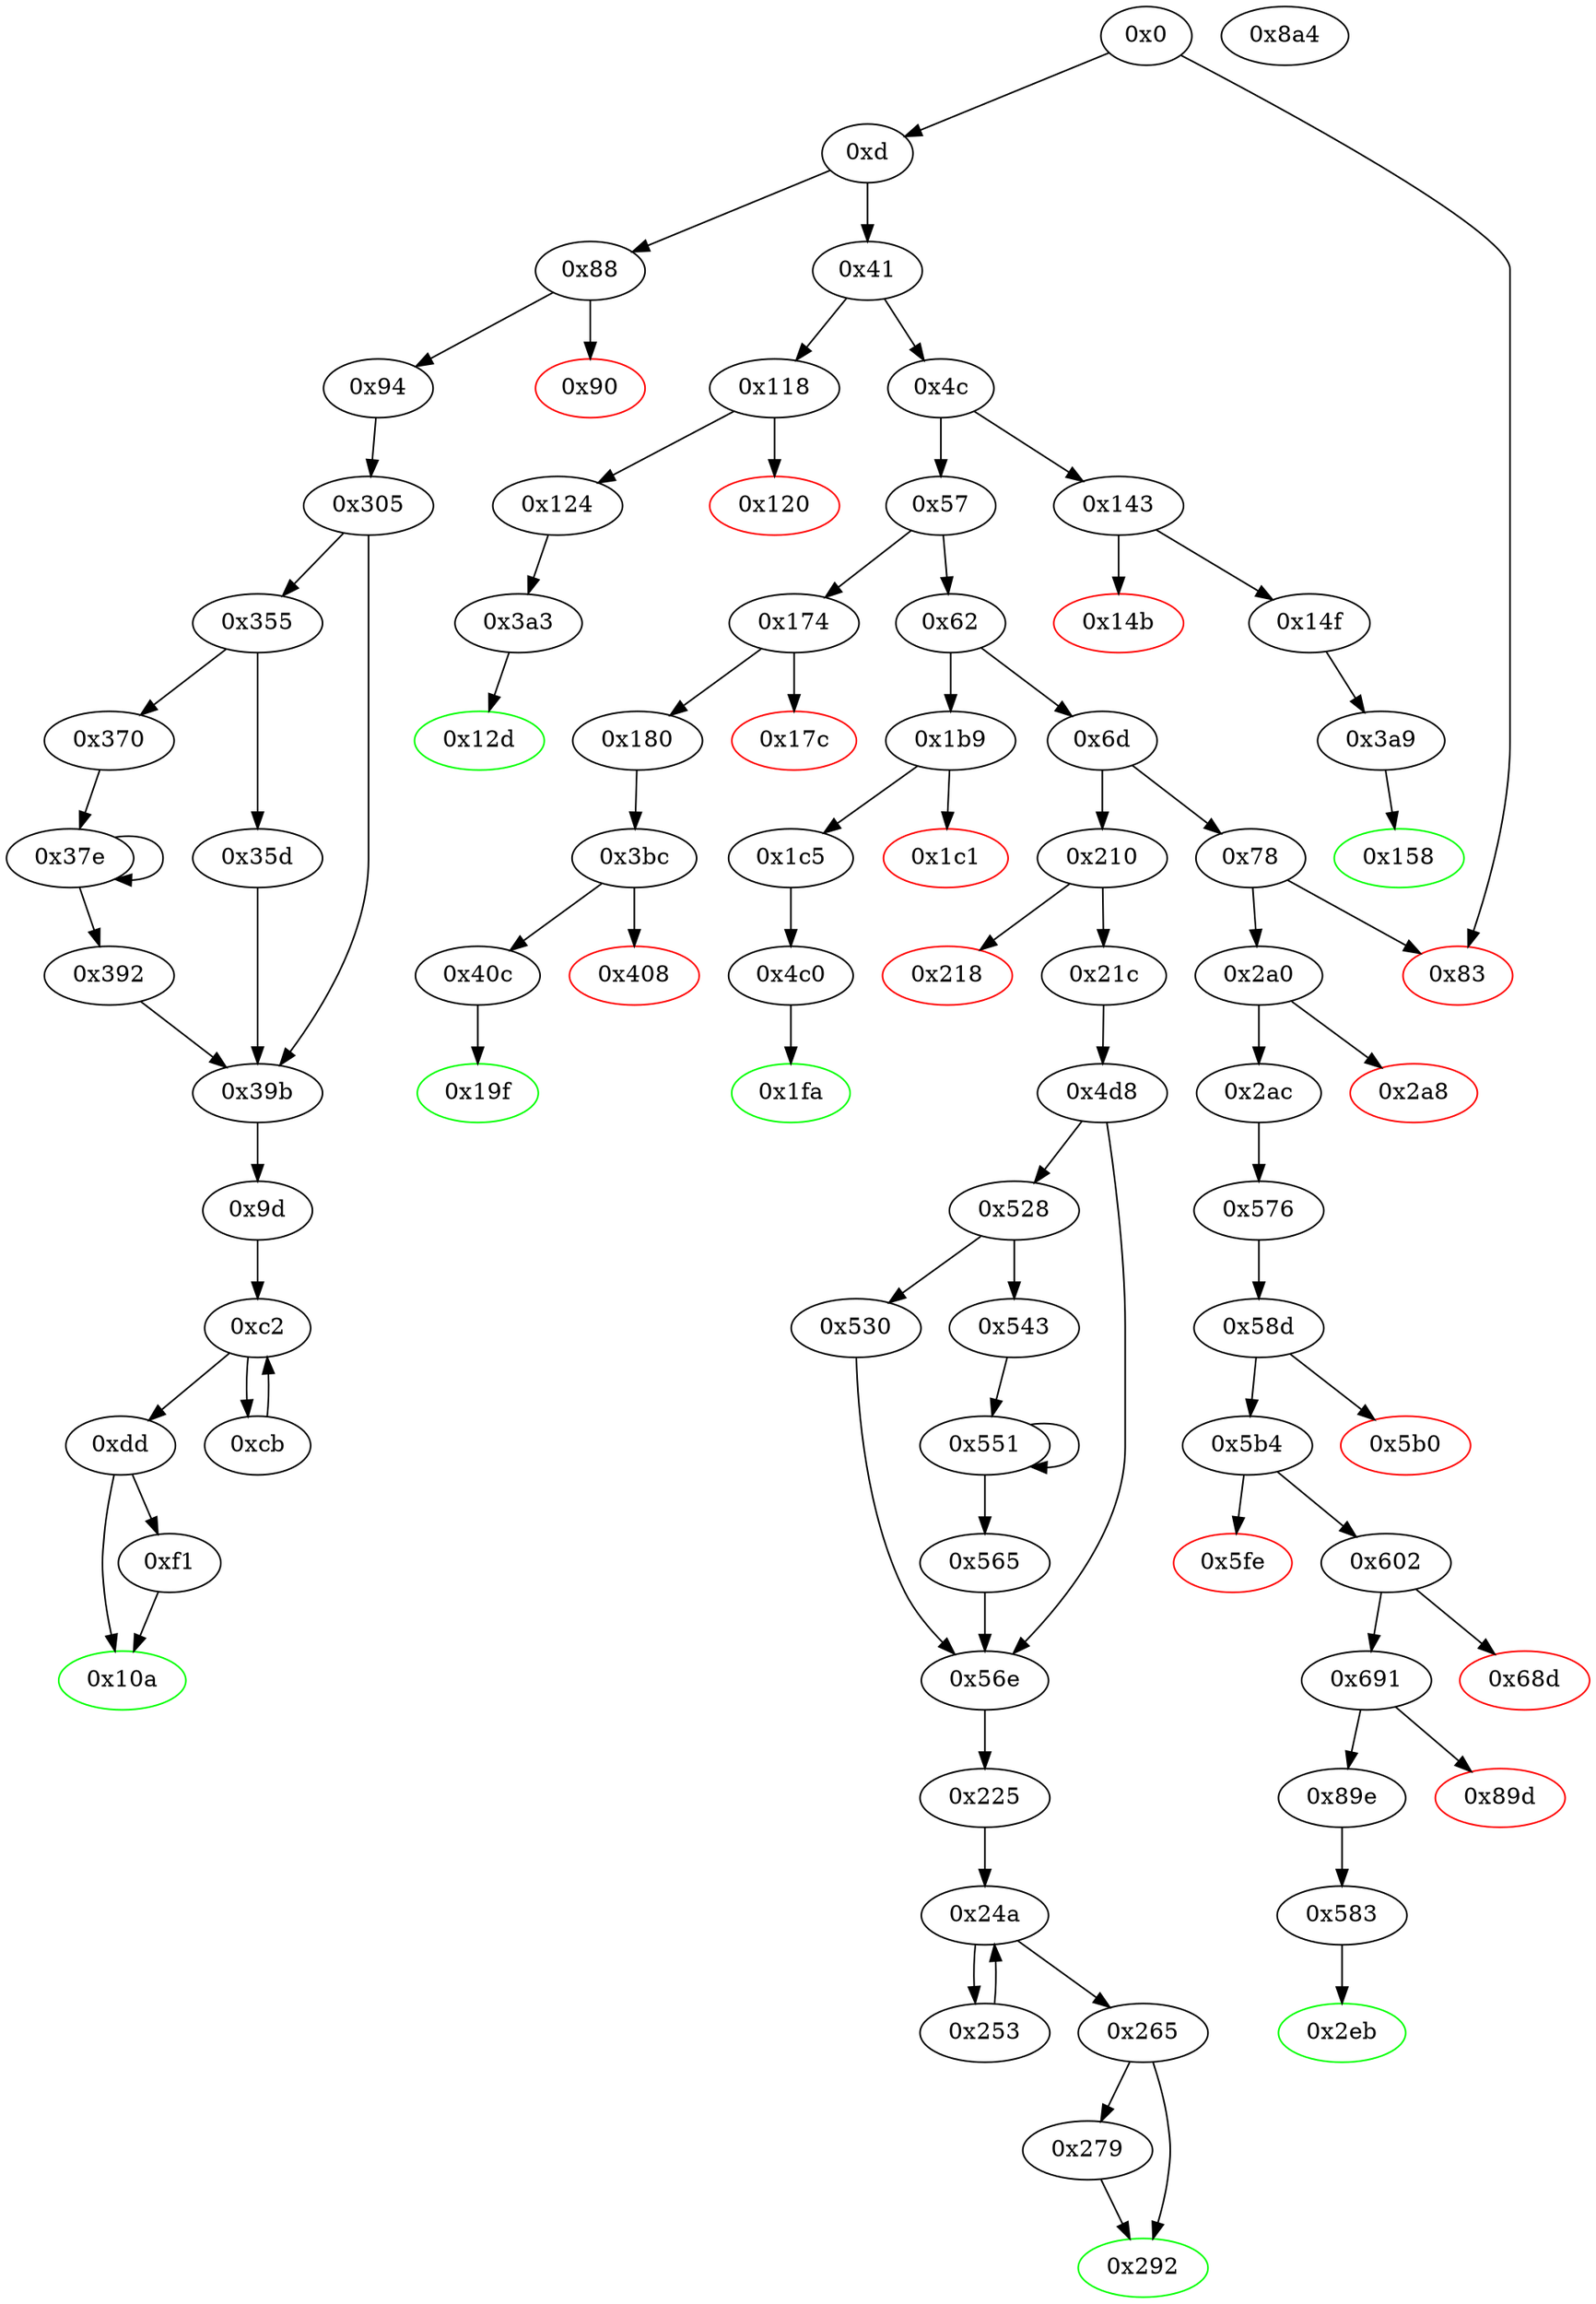 digraph "" {
"0x1c5" [fillcolor=white, id="0x1c5", style=filled, tooltip="Block 0x1c5\n[0x1c5:0x1f9]\n---\nPredecessors: [0x1b9]\nSuccessors: [0x4c0]\n---\n0x1c5 JUMPDEST\n0x1c6 POP\n0x1c7 PUSH2 0x1fa\n0x1ca PUSH1 0x4\n0x1cc DUP1\n0x1cd CALLDATASIZE\n0x1ce SUB\n0x1cf DUP2\n0x1d0 ADD\n0x1d1 SWAP1\n0x1d2 DUP1\n0x1d3 DUP1\n0x1d4 CALLDATALOAD\n0x1d5 PUSH20 0xffffffffffffffffffffffffffffffffffffffff\n0x1ea AND\n0x1eb SWAP1\n0x1ec PUSH1 0x20\n0x1ee ADD\n0x1ef SWAP1\n0x1f0 SWAP3\n0x1f1 SWAP2\n0x1f2 SWAP1\n0x1f3 POP\n0x1f4 POP\n0x1f5 POP\n0x1f6 PUSH2 0x4c0\n0x1f9 JUMP\n---\n0x1c5: JUMPDEST \n0x1c7: V139 = 0x1fa\n0x1ca: V140 = 0x4\n0x1cd: V141 = CALLDATASIZE\n0x1ce: V142 = SUB V141 0x4\n0x1d0: V143 = ADD 0x4 V142\n0x1d4: V144 = CALLDATALOAD 0x4\n0x1d5: V145 = 0xffffffffffffffffffffffffffffffffffffffff\n0x1ea: V146 = AND 0xffffffffffffffffffffffffffffffffffffffff V144\n0x1ec: V147 = 0x20\n0x1ee: V148 = ADD 0x20 0x4\n0x1f6: V149 = 0x4c0\n0x1f9: JUMP 0x4c0\n---\nEntry stack: [V11, V135]\nStack pops: 1\nStack additions: [0x1fa, V146]\nExit stack: [V11, 0x1fa, V146]\n\nDef sites:\nV11: {0xd.0x35}\nV135: {0x1b9.0x1ba}\n"];
"0x12d" [color=green, fillcolor=white, id="0x12d", style=filled, tooltip="Block 0x12d\n[0x12d:0x142]\n---\nPredecessors: [0x3a3]\nSuccessors: []\n---\n0x12d JUMPDEST\n0x12e PUSH1 0x40\n0x130 MLOAD\n0x131 DUP1\n0x132 DUP3\n0x133 DUP2\n0x134 MSTORE\n0x135 PUSH1 0x20\n0x137 ADD\n0x138 SWAP2\n0x139 POP\n0x13a POP\n0x13b PUSH1 0x40\n0x13d MLOAD\n0x13e DUP1\n0x13f SWAP2\n0x140 SUB\n0x141 SWAP1\n0x142 RETURN\n---\n0x12d: JUMPDEST \n0x12e: V87 = 0x40\n0x130: V88 = M[0x40]\n0x134: M[V88] = V298\n0x135: V89 = 0x20\n0x137: V90 = ADD 0x20 V88\n0x13b: V91 = 0x40\n0x13d: V92 = M[0x40]\n0x140: V93 = SUB V90 V92\n0x142: RETURN V92 V93\n---\nEntry stack: [V11, 0x12d, V298]\nStack pops: 1\nStack additions: []\nExit stack: [V11, 0x12d]\n\nDef sites:\nV11: {0xd.0x35}\n0x12d: {0x124.0x126}\nV298: {0x3a3.0x3a6}\n"];
"0xcb" [fillcolor=white, id="0xcb", style=filled, tooltip="Block 0xcb\n[0xcb:0xdc]\n---\nPredecessors: [0xc2]\nSuccessors: [0xc2]\n---\n0xcb DUP1\n0xcc DUP3\n0xcd ADD\n0xce MLOAD\n0xcf DUP2\n0xd0 DUP5\n0xd1 ADD\n0xd2 MSTORE\n0xd3 PUSH1 0x20\n0xd5 DUP2\n0xd6 ADD\n0xd7 SWAP1\n0xd8 POP\n0xd9 PUSH2 0xc2\n0xdc JUMP\n---\n0xcd: V55 = ADD V50 S0\n0xce: V56 = M[V55]\n0xd1: V57 = ADD V47 S0\n0xd2: M[V57] = V56\n0xd3: V58 = 0x20\n0xd6: V59 = ADD S0 0x20\n0xd9: V60 = 0xc2\n0xdc: JUMP 0xc2\n---\nEntry stack: [V11, 0x9d, V253, V41, V41, V47, V50, V48, V48, V47, V50, S0]\nStack pops: 3\nStack additions: [S2, S1, V59]\nExit stack: [V11, 0x9d, V253, V41, V41, V47, V50, V48, V48, V47, V50, V59]\n\nDef sites:\nV11: {0xd.0x35}\n0x9d: {0x94.0x96}\nV253: {0x305.0x32a}\nV41: {0x9d.0xa0}\nV41: {0x9d.0xa0}\nV47: {0x9d.0xb3}\nV50: {0x9d.0xbb}\nV48: {0x9d.0xb7}\nV48: {0x9d.0xb7}\nV47: {0x9d.0xb3}\nV50: {0x9d.0xbb}\nS0: {0xcb.0xd6, 0x9d.0xc0}\n"];
"0x253" [fillcolor=white, id="0x253", style=filled, tooltip="Block 0x253\n[0x253:0x264]\n---\nPredecessors: [0x24a]\nSuccessors: [0x24a]\n---\n0x253 DUP1\n0x254 DUP3\n0x255 ADD\n0x256 MLOAD\n0x257 DUP2\n0x258 DUP5\n0x259 ADD\n0x25a MSTORE\n0x25b PUSH1 0x20\n0x25d DUP2\n0x25e ADD\n0x25f SWAP1\n0x260 POP\n0x261 PUSH2 0x24a\n0x264 JUMP\n---\n0x255: V178 = ADD V173 S0\n0x256: V179 = M[V178]\n0x259: V180 = ADD V170 S0\n0x25a: M[V180] = V179\n0x25b: V181 = 0x20\n0x25e: V182 = ADD S0 0x20\n0x261: V183 = 0x24a\n0x264: JUMP 0x24a\n---\nEntry stack: [V11, 0x225, V388, V164, V164, V170, V173, V171, V171, V170, V173, S0]\nStack pops: 3\nStack additions: [S2, S1, V182]\nExit stack: [V11, 0x225, V388, V164, V164, V170, V173, V171, V171, V170, V173, V182]\n\nDef sites:\nV11: {0xd.0x35}\n0x225: {0x21c.0x21e}\nV388: {0x4d8.0x4fd}\nV164: {0x225.0x228}\nV164: {0x225.0x228}\nV170: {0x225.0x23b}\nV173: {0x225.0x243}\nV171: {0x225.0x23f}\nV171: {0x225.0x23f}\nV170: {0x225.0x23b}\nV173: {0x225.0x243}\nS0: {0x253.0x25e, 0x225.0x248}\n"];
"0x2a8" [color=red, fillcolor=white, id="0x2a8", style=filled, tooltip="Block 0x2a8\n[0x2a8:0x2ab]\n---\nPredecessors: [0x2a0]\nSuccessors: []\n---\n0x2a8 PUSH1 0x0\n0x2aa DUP1\n0x2ab REVERT\n---\n0x2a8: V207 = 0x0\n0x2ab: REVERT 0x0 0x0\n---\nEntry stack: [V11, V204]\nStack pops: 0\nStack additions: []\nExit stack: [V11, V204]\n\nDef sites:\nV11: {0xd.0x35}\nV204: {0x2a0.0x2a1}\n"];
"0x88" [fillcolor=white, id="0x88", style=filled, tooltip="Block 0x88\n[0x88:0x8f]\n---\nPredecessors: [0xd]\nSuccessors: [0x90, 0x94]\n---\n0x88 JUMPDEST\n0x89 CALLVALUE\n0x8a DUP1\n0x8b ISZERO\n0x8c PUSH2 0x94\n0x8f JUMPI\n---\n0x88: JUMPDEST \n0x89: V34 = CALLVALUE\n0x8b: V35 = ISZERO V34\n0x8c: V36 = 0x94\n0x8f: JUMPI 0x94 V35\n---\nEntry stack: [V11]\nStack pops: 0\nStack additions: [V34]\nExit stack: [V11, V34]\n\nDef sites:\nV11: {0xd.0x35}\n"];
"0x14f" [fillcolor=white, id="0x14f", style=filled, tooltip="Block 0x14f\n[0x14f:0x157]\n---\nPredecessors: [0x143]\nSuccessors: [0x3a9]\n---\n0x14f JUMPDEST\n0x150 POP\n0x151 PUSH2 0x158\n0x154 PUSH2 0x3a9\n0x157 JUMP\n---\n0x14f: JUMPDEST \n0x151: V98 = 0x158\n0x154: V99 = 0x3a9\n0x157: JUMP 0x3a9\n---\nEntry stack: [V11, V94]\nStack pops: 1\nStack additions: [0x158]\nExit stack: [V11, 0x158]\n\nDef sites:\nV11: {0xd.0x35}\nV94: {0x143.0x144}\n"];
"0x528" [fillcolor=white, id="0x528", style=filled, tooltip="Block 0x528\n[0x528:0x52f]\n---\nPredecessors: [0x4d8]\nSuccessors: [0x530, 0x543]\n---\n0x528 DUP1\n0x529 PUSH1 0x1f\n0x52b LT\n0x52c PUSH2 0x543\n0x52f JUMPI\n---\n0x529: V406 = 0x1f\n0x52b: V407 = LT 0x1f V403\n0x52c: V408 = 0x543\n0x52f: JUMPI 0x543 V407\n---\nEntry stack: [V11, 0x225, V388, 0x1, V379, V392, 0x1, V403]\nStack pops: 1\nStack additions: [S0]\nExit stack: [V11, 0x225, V388, 0x1, V379, V392, 0x1, V403]\n\nDef sites:\nV11: {0xd.0x35}\n0x225: {0x21c.0x21e}\nV388: {0x4d8.0x4fd}\n0x1: {0x4d8.0x4d9}\nV379: {0x4d8.0x4ed}\nV392: {0x4d8.0x50d}\n0x1: {0x4d8.0x4d9}\nV403: {0x4d8.0x521}\n"];
"0x118" [fillcolor=white, id="0x118", style=filled, tooltip="Block 0x118\n[0x118:0x11f]\n---\nPredecessors: [0x41]\nSuccessors: [0x120, 0x124]\n---\n0x118 JUMPDEST\n0x119 CALLVALUE\n0x11a DUP1\n0x11b ISZERO\n0x11c PUSH2 0x124\n0x11f JUMPI\n---\n0x118: JUMPDEST \n0x119: V81 = CALLVALUE\n0x11b: V82 = ISZERO V81\n0x11c: V83 = 0x124\n0x11f: JUMPI 0x124 V82\n---\nEntry stack: [V11]\nStack pops: 0\nStack additions: [V81]\nExit stack: [V11, V81]\n\nDef sites:\nV11: {0xd.0x35}\n"];
"0x10a" [color=green, fillcolor=white, id="0x10a", style=filled, tooltip="Block 0x10a\n[0x10a:0x117]\n---\nPredecessors: [0xdd, 0xf1]\nSuccessors: []\n---\n0x10a JUMPDEST\n0x10b POP\n0x10c SWAP3\n0x10d POP\n0x10e POP\n0x10f POP\n0x110 PUSH1 0x40\n0x112 MLOAD\n0x113 DUP1\n0x114 SWAP2\n0x115 SUB\n0x116 SWAP1\n0x117 RETURN\n---\n0x10a: JUMPDEST \n0x110: V78 = 0x40\n0x112: V79 = M[0x40]\n0x115: V80 = SUB S1 V79\n0x117: RETURN V79 V80\n---\nEntry stack: [V11, 0x9d, V253, V41, V41, S1, V63]\nStack pops: 5\nStack additions: []\nExit stack: [V11, 0x9d]\n\nDef sites:\nV11: {0xd.0x35}\n0x9d: {0x94.0x96}\nV253: {0x305.0x32a}\nV41: {0x9d.0xa0}\nV41: {0x9d.0xa0}\nS1: {0xf1.0x107, 0xdd.0xe6}\nV63: {0xdd.0xea}\n"];
"0x78" [fillcolor=white, id="0x78", style=filled, tooltip="Block 0x78\n[0x78:0x82]\n---\nPredecessors: [0x6d]\nSuccessors: [0x83, 0x2a0]\n---\n0x78 DUP1\n0x79 PUSH4 0xa9059cbb\n0x7e EQ\n0x7f PUSH2 0x2a0\n0x82 JUMPI\n---\n0x79: V30 = 0xa9059cbb\n0x7e: V31 = EQ 0xa9059cbb V11\n0x7f: V32 = 0x2a0\n0x82: JUMPI 0x2a0 V31\n---\nEntry stack: [V11]\nStack pops: 1\nStack additions: [S0]\nExit stack: [V11]\n\nDef sites:\nV11: {0xd.0x35}\n"];
"0x576" [fillcolor=white, id="0x576", style=filled, tooltip="Block 0x576\n[0x576:0x582]\n---\nPredecessors: [0x2ac]\nSuccessors: [0x58d]\n---\n0x576 JUMPDEST\n0x577 PUSH1 0x0\n0x579 PUSH2 0x583\n0x57c CALLER\n0x57d DUP5\n0x57e DUP5\n0x57f PUSH2 0x58d\n0x582 JUMP\n---\n0x576: JUMPDEST \n0x577: V432 = 0x0\n0x579: V433 = 0x583\n0x57c: V434 = CALLER\n0x57f: V435 = 0x58d\n0x582: JUMP 0x58d\n---\nEntry stack: [V11, 0x2eb, V215, V218]\nStack pops: 2\nStack additions: [S1, S0, 0x0, 0x583, V434, S1, S0]\nExit stack: [V11, 0x2eb, V215, V218, 0x0, 0x583, V434, V215, V218]\n\nDef sites:\nV11: {0xd.0x35}\n0x2eb: {0x2ac.0x2ae}\nV215: {0x2ac.0x2d1}\nV218: {0x2ac.0x2db}\n"];
"0x94" [fillcolor=white, id="0x94", style=filled, tooltip="Block 0x94\n[0x94:0x9c]\n---\nPredecessors: [0x88]\nSuccessors: [0x305]\n---\n0x94 JUMPDEST\n0x95 POP\n0x96 PUSH2 0x9d\n0x99 PUSH2 0x305\n0x9c JUMP\n---\n0x94: JUMPDEST \n0x96: V38 = 0x9d\n0x99: V39 = 0x305\n0x9c: JUMP 0x305\n---\nEntry stack: [V11, V34]\nStack pops: 1\nStack additions: [0x9d]\nExit stack: [V11, 0x9d]\n\nDef sites:\nV11: {0xd.0x35}\nV34: {0x88.0x89}\n"];
"0x2ac" [fillcolor=white, id="0x2ac", style=filled, tooltip="Block 0x2ac\n[0x2ac:0x2ea]\n---\nPredecessors: [0x2a0]\nSuccessors: [0x576]\n---\n0x2ac JUMPDEST\n0x2ad POP\n0x2ae PUSH2 0x2eb\n0x2b1 PUSH1 0x4\n0x2b3 DUP1\n0x2b4 CALLDATASIZE\n0x2b5 SUB\n0x2b6 DUP2\n0x2b7 ADD\n0x2b8 SWAP1\n0x2b9 DUP1\n0x2ba DUP1\n0x2bb CALLDATALOAD\n0x2bc PUSH20 0xffffffffffffffffffffffffffffffffffffffff\n0x2d1 AND\n0x2d2 SWAP1\n0x2d3 PUSH1 0x20\n0x2d5 ADD\n0x2d6 SWAP1\n0x2d7 SWAP3\n0x2d8 SWAP2\n0x2d9 SWAP1\n0x2da DUP1\n0x2db CALLDATALOAD\n0x2dc SWAP1\n0x2dd PUSH1 0x20\n0x2df ADD\n0x2e0 SWAP1\n0x2e1 SWAP3\n0x2e2 SWAP2\n0x2e3 SWAP1\n0x2e4 POP\n0x2e5 POP\n0x2e6 POP\n0x2e7 PUSH2 0x576\n0x2ea JUMP\n---\n0x2ac: JUMPDEST \n0x2ae: V208 = 0x2eb\n0x2b1: V209 = 0x4\n0x2b4: V210 = CALLDATASIZE\n0x2b5: V211 = SUB V210 0x4\n0x2b7: V212 = ADD 0x4 V211\n0x2bb: V213 = CALLDATALOAD 0x4\n0x2bc: V214 = 0xffffffffffffffffffffffffffffffffffffffff\n0x2d1: V215 = AND 0xffffffffffffffffffffffffffffffffffffffff V213\n0x2d3: V216 = 0x20\n0x2d5: V217 = ADD 0x20 0x4\n0x2db: V218 = CALLDATALOAD 0x24\n0x2dd: V219 = 0x20\n0x2df: V220 = ADD 0x20 0x24\n0x2e7: V221 = 0x576\n0x2ea: JUMP 0x576\n---\nEntry stack: [V11, V204]\nStack pops: 1\nStack additions: [0x2eb, V215, V218]\nExit stack: [V11, 0x2eb, V215, V218]\n\nDef sites:\nV11: {0xd.0x35}\nV204: {0x2a0.0x2a1}\n"];
"0xd" [fillcolor=white, id="0xd", style=filled, tooltip="Block 0xd\n[0xd:0x40]\n---\nPredecessors: [0x0]\nSuccessors: [0x41, 0x88]\n---\n0xd PUSH1 0x0\n0xf CALLDATALOAD\n0x10 PUSH29 0x100000000000000000000000000000000000000000000000000000000\n0x2e SWAP1\n0x2f DIV\n0x30 PUSH4 0xffffffff\n0x35 AND\n0x36 DUP1\n0x37 PUSH4 0x6fdde03\n0x3c EQ\n0x3d PUSH2 0x88\n0x40 JUMPI\n---\n0xd: V6 = 0x0\n0xf: V7 = CALLDATALOAD 0x0\n0x10: V8 = 0x100000000000000000000000000000000000000000000000000000000\n0x2f: V9 = DIV V7 0x100000000000000000000000000000000000000000000000000000000\n0x30: V10 = 0xffffffff\n0x35: V11 = AND 0xffffffff V9\n0x37: V12 = 0x6fdde03\n0x3c: V13 = EQ 0x6fdde03 V11\n0x3d: V14 = 0x88\n0x40: JUMPI 0x88 V13\n---\nEntry stack: []\nStack pops: 0\nStack additions: [V11]\nExit stack: [V11]\n\nDef sites:\n"];
"0x0" [fillcolor=white, id="0x0", style=filled, tooltip="Block 0x0\n[0x0:0xc]\n---\nPredecessors: []\nSuccessors: [0xd, 0x83]\n---\n0x0 PUSH1 0x80\n0x2 PUSH1 0x40\n0x4 MSTORE\n0x5 PUSH1 0x4\n0x7 CALLDATASIZE\n0x8 LT\n0x9 PUSH2 0x83\n0xc JUMPI\n---\n0x0: V0 = 0x80\n0x2: V1 = 0x40\n0x4: M[0x40] = 0x80\n0x5: V2 = 0x4\n0x7: V3 = CALLDATASIZE\n0x8: V4 = LT V3 0x4\n0x9: V5 = 0x83\n0xc: JUMPI 0x83 V4\n---\nEntry stack: []\nStack pops: 0\nStack additions: []\nExit stack: []\n\nDef sites:\n"];
"0x120" [color=red, fillcolor=white, id="0x120", style=filled, tooltip="Block 0x120\n[0x120:0x123]\n---\nPredecessors: [0x118]\nSuccessors: []\n---\n0x120 PUSH1 0x0\n0x122 DUP1\n0x123 REVERT\n---\n0x120: V84 = 0x0\n0x123: REVERT 0x0 0x0\n---\nEntry stack: [V11, V81]\nStack pops: 0\nStack additions: []\nExit stack: [V11, V81]\n\nDef sites:\nV11: {0xd.0x35}\nV81: {0x118.0x119}\n"];
"0x1fa" [color=green, fillcolor=white, id="0x1fa", style=filled, tooltip="Block 0x1fa\n[0x1fa:0x20f]\n---\nPredecessors: [0x4c0]\nSuccessors: []\n---\n0x1fa JUMPDEST\n0x1fb PUSH1 0x40\n0x1fd MLOAD\n0x1fe DUP1\n0x1ff DUP3\n0x200 DUP2\n0x201 MSTORE\n0x202 PUSH1 0x20\n0x204 ADD\n0x205 SWAP2\n0x206 POP\n0x207 POP\n0x208 PUSH1 0x40\n0x20a MLOAD\n0x20b DUP1\n0x20c SWAP2\n0x20d SUB\n0x20e SWAP1\n0x20f RETURN\n---\n0x1fa: JUMPDEST \n0x1fb: V150 = 0x40\n0x1fd: V151 = M[0x40]\n0x201: M[V151] = V367\n0x202: V152 = 0x20\n0x204: V153 = ADD 0x20 V151\n0x208: V154 = 0x40\n0x20a: V155 = M[0x40]\n0x20d: V156 = SUB V153 V155\n0x20f: RETURN V155 V156\n---\nEntry stack: [V11, 0x1fa, V367]\nStack pops: 1\nStack additions: []\nExit stack: [V11, 0x1fa]\n\nDef sites:\nV11: {0xd.0x35}\n0x1fa: {0x1c5.0x1c7}\nV367: {0x4c0.0x4d5}\n"];
"0x14b" [color=red, fillcolor=white, id="0x14b", style=filled, tooltip="Block 0x14b\n[0x14b:0x14e]\n---\nPredecessors: [0x143]\nSuccessors: []\n---\n0x14b PUSH1 0x0\n0x14d DUP1\n0x14e REVERT\n---\n0x14b: V97 = 0x0\n0x14e: REVERT 0x0 0x0\n---\nEntry stack: [V11, V94]\nStack pops: 0\nStack additions: []\nExit stack: [V11, V94]\n\nDef sites:\nV11: {0xd.0x35}\nV94: {0x143.0x144}\n"];
"0x68d" [color=red, fillcolor=white, id="0x68d", style=filled, tooltip="Block 0x68d\n[0x68d:0x690]\n---\nPredecessors: [0x602]\nSuccessors: []\n---\n0x68d PUSH1 0x0\n0x68f DUP1\n0x690 REVERT\n---\n0x68d: V497 = 0x0\n0x690: REVERT 0x0 0x0\n---\nEntry stack: [V11, 0x2eb, V215, V218, 0x0, 0x583, V434, V215, V218, 0x0]\nStack pops: 0\nStack additions: []\nExit stack: [V11, 0x2eb, V215, V218, 0x0, 0x583, V434, V215, V218, 0x0]\n\nDef sites:\nV11: {0xd.0x35}\n0x2eb: {0x2ac.0x2ae}\nV215: {0x2ac.0x2d1}\nV218: {0x2ac.0x2db}\n0x0: {0x576.0x577}\n0x583: {0x576.0x579}\nV434: {0x576.0x57c}\nV215: {0x2ac.0x2d1}\nV218: {0x2ac.0x2db}\n0x0: {0x58d.0x58e}\n"];
"0x543" [fillcolor=white, id="0x543", style=filled, tooltip="Block 0x543\n[0x543:0x550]\n---\nPredecessors: [0x528]\nSuccessors: [0x551]\n---\n0x543 JUMPDEST\n0x544 DUP3\n0x545 ADD\n0x546 SWAP2\n0x547 SWAP1\n0x548 PUSH1 0x0\n0x54a MSTORE\n0x54b PUSH1 0x20\n0x54d PUSH1 0x0\n0x54f SHA3\n0x550 SWAP1\n---\n0x543: JUMPDEST \n0x545: V416 = ADD V392 V403\n0x548: V417 = 0x0\n0x54a: M[0x0] = 0x1\n0x54b: V418 = 0x20\n0x54d: V419 = 0x0\n0x54f: V420 = SHA3 0x0 0x20\n---\nEntry stack: [V11, 0x225, V388, 0x1, V379, V392, 0x1, V403]\nStack pops: 3\nStack additions: [V416, V420, S2]\nExit stack: [V11, 0x225, V388, 0x1, V379, V416, V420, V392]\n\nDef sites:\nV11: {0xd.0x35}\n0x225: {0x21c.0x21e}\nV388: {0x4d8.0x4fd}\n0x1: {0x4d8.0x4d9}\nV379: {0x4d8.0x4ed}\nV392: {0x4d8.0x50d}\n0x1: {0x4d8.0x4d9}\nV403: {0x4d8.0x521}\n"];
"0x3a9" [fillcolor=white, id="0x3a9", style=filled, tooltip="Block 0x3a9\n[0x3a9:0x3bb]\n---\nPredecessors: [0x14f]\nSuccessors: [0x158]\n---\n0x3a9 JUMPDEST\n0x3aa PUSH1 0x2\n0x3ac PUSH1 0x0\n0x3ae SWAP1\n0x3af SLOAD\n0x3b0 SWAP1\n0x3b1 PUSH2 0x100\n0x3b4 EXP\n0x3b5 SWAP1\n0x3b6 DIV\n0x3b7 PUSH1 0xff\n0x3b9 AND\n0x3ba DUP2\n0x3bb JUMP\n---\n0x3a9: JUMPDEST \n0x3aa: V299 = 0x2\n0x3ac: V300 = 0x0\n0x3af: V301 = S[0x2]\n0x3b1: V302 = 0x100\n0x3b4: V303 = EXP 0x100 0x0\n0x3b6: V304 = DIV V301 0x1\n0x3b7: V305 = 0xff\n0x3b9: V306 = AND 0xff V304\n0x3bb: JUMP 0x158\n---\nEntry stack: [V11, 0x158]\nStack pops: 1\nStack additions: [S0, V306]\nExit stack: [V11, 0x158, V306]\n\nDef sites:\nV11: {0xd.0x35}\n0x158: {0x14f.0x151}\n"];
"0x2a0" [fillcolor=white, id="0x2a0", style=filled, tooltip="Block 0x2a0\n[0x2a0:0x2a7]\n---\nPredecessors: [0x78]\nSuccessors: [0x2a8, 0x2ac]\n---\n0x2a0 JUMPDEST\n0x2a1 CALLVALUE\n0x2a2 DUP1\n0x2a3 ISZERO\n0x2a4 PUSH2 0x2ac\n0x2a7 JUMPI\n---\n0x2a0: JUMPDEST \n0x2a1: V204 = CALLVALUE\n0x2a3: V205 = ISZERO V204\n0x2a4: V206 = 0x2ac\n0x2a7: JUMPI 0x2ac V205\n---\nEntry stack: [V11]\nStack pops: 0\nStack additions: [V204]\nExit stack: [V11, V204]\n\nDef sites:\nV11: {0xd.0x35}\n"];
"0x158" [color=green, fillcolor=white, id="0x158", style=filled, tooltip="Block 0x158\n[0x158:0x173]\n---\nPredecessors: [0x3a9]\nSuccessors: []\n---\n0x158 JUMPDEST\n0x159 PUSH1 0x40\n0x15b MLOAD\n0x15c DUP1\n0x15d DUP3\n0x15e PUSH1 0xff\n0x160 AND\n0x161 PUSH1 0xff\n0x163 AND\n0x164 DUP2\n0x165 MSTORE\n0x166 PUSH1 0x20\n0x168 ADD\n0x169 SWAP2\n0x16a POP\n0x16b POP\n0x16c PUSH1 0x40\n0x16e MLOAD\n0x16f DUP1\n0x170 SWAP2\n0x171 SUB\n0x172 SWAP1\n0x173 RETURN\n---\n0x158: JUMPDEST \n0x159: V100 = 0x40\n0x15b: V101 = M[0x40]\n0x15e: V102 = 0xff\n0x160: V103 = AND 0xff V306\n0x161: V104 = 0xff\n0x163: V105 = AND 0xff V103\n0x165: M[V101] = V105\n0x166: V106 = 0x20\n0x168: V107 = ADD 0x20 V101\n0x16c: V108 = 0x40\n0x16e: V109 = M[0x40]\n0x171: V110 = SUB V107 V109\n0x173: RETURN V109 V110\n---\nEntry stack: [V11, 0x158, V306]\nStack pops: 1\nStack additions: []\nExit stack: [V11, 0x158]\n\nDef sites:\nV11: {0xd.0x35}\n0x158: {0x14f.0x151}\nV306: {0x3a9.0x3b9}\n"];
"0x551" [fillcolor=white, id="0x551", style=filled, tooltip="Block 0x551\n[0x551:0x564]\n---\nPredecessors: [0x543, 0x551]\nSuccessors: [0x551, 0x565]\n---\n0x551 JUMPDEST\n0x552 DUP2\n0x553 SLOAD\n0x554 DUP2\n0x555 MSTORE\n0x556 SWAP1\n0x557 PUSH1 0x1\n0x559 ADD\n0x55a SWAP1\n0x55b PUSH1 0x20\n0x55d ADD\n0x55e DUP1\n0x55f DUP4\n0x560 GT\n0x561 PUSH2 0x551\n0x564 JUMPI\n---\n0x551: JUMPDEST \n0x553: V421 = S[S1]\n0x555: M[S0] = V421\n0x557: V422 = 0x1\n0x559: V423 = ADD 0x1 S1\n0x55b: V424 = 0x20\n0x55d: V425 = ADD 0x20 S0\n0x560: V426 = GT V416 V425\n0x561: V427 = 0x551\n0x564: JUMPI 0x551 V426\n---\nEntry stack: [V11, 0x225, V388, 0x1, V379, V416, S1, S0]\nStack pops: 3\nStack additions: [S2, V423, V425]\nExit stack: [V11, 0x225, V388, 0x1, V379, V416, V423, V425]\n\nDef sites:\nV11: {0xd.0x35}\n0x225: {0x21c.0x21e}\nV388: {0x4d8.0x4fd}\n0x1: {0x4d8.0x4d9}\nV379: {0x4d8.0x4ed}\nV416: {0x543.0x545}\nS1: {0x551.0x559, 0x543.0x54f}\nS0: {0x551.0x55d, 0x4d8.0x50d}\n"];
"0x56e" [fillcolor=white, id="0x56e", style=filled, tooltip="Block 0x56e\n[0x56e:0x575]\n---\nPredecessors: [0x4d8, 0x530, 0x565]\nSuccessors: [0x225]\n---\n0x56e JUMPDEST\n0x56f POP\n0x570 POP\n0x571 POP\n0x572 POP\n0x573 POP\n0x574 DUP2\n0x575 JUMP\n---\n0x56e: JUMPDEST \n0x575: JUMP 0x225\n---\nEntry stack: [V11, 0x225, V388, 0x1, V379, S2, S1, S0]\nStack pops: 7\nStack additions: [S6, S5]\nExit stack: [V11, 0x225, V388]\n\nDef sites:\nV11: {0xd.0x35}\n0x225: {0x21c.0x21e}\nV388: {0x4d8.0x4fd}\n0x1: {0x4d8.0x4d9}\nV379: {0x4d8.0x4ed}\nS2: {0x4d8.0x50d, 0x565.0x56c, 0x530.0x53d}\nS1: {0x551.0x559, 0x4d8.0x4d9}\nS0: {0x4d8.0x521, 0x543.0x545}\n"];
"0x19f" [color=green, fillcolor=white, id="0x19f", style=filled, tooltip="Block 0x19f\n[0x19f:0x1b8]\n---\nPredecessors: [0x40c]\nSuccessors: []\n---\n0x19f JUMPDEST\n0x1a0 PUSH1 0x40\n0x1a2 MLOAD\n0x1a3 DUP1\n0x1a4 DUP3\n0x1a5 ISZERO\n0x1a6 ISZERO\n0x1a7 ISZERO\n0x1a8 ISZERO\n0x1a9 DUP2\n0x1aa MSTORE\n0x1ab PUSH1 0x20\n0x1ad ADD\n0x1ae SWAP2\n0x1af POP\n0x1b0 POP\n0x1b1 PUSH1 0x40\n0x1b3 MLOAD\n0x1b4 DUP1\n0x1b5 SWAP2\n0x1b6 SUB\n0x1b7 SWAP1\n0x1b8 RETURN\n---\n0x19f: JUMPDEST \n0x1a0: V124 = 0x40\n0x1a2: V125 = M[0x40]\n0x1a5: V126 = ISZERO 0x1\n0x1a6: V127 = ISZERO 0x0\n0x1a7: V128 = ISZERO 0x1\n0x1a8: V129 = ISZERO 0x0\n0x1aa: M[V125] = 0x1\n0x1ab: V130 = 0x20\n0x1ad: V131 = ADD 0x20 V125\n0x1b1: V132 = 0x40\n0x1b3: V133 = M[0x40]\n0x1b6: V134 = SUB V131 V133\n0x1b8: RETURN V133 V134\n---\nEntry stack: [V11, 0x1]\nStack pops: 1\nStack additions: []\nExit stack: [V11]\n\nDef sites:\nV11: {0xd.0x35}\n0x1: {0x40c.0x4b8}\n"];
"0x691" [fillcolor=white, id="0x691", style=filled, tooltip="Block 0x691\n[0x691:0x89c]\n---\nPredecessors: [0x602]\nSuccessors: [0x89d, 0x89e]\n---\n0x691 JUMPDEST\n0x692 PUSH1 0x4\n0x694 PUSH1 0x0\n0x696 DUP5\n0x697 PUSH20 0xffffffffffffffffffffffffffffffffffffffff\n0x6ac AND\n0x6ad PUSH20 0xffffffffffffffffffffffffffffffffffffffff\n0x6c2 AND\n0x6c3 DUP2\n0x6c4 MSTORE\n0x6c5 PUSH1 0x20\n0x6c7 ADD\n0x6c8 SWAP1\n0x6c9 DUP2\n0x6ca MSTORE\n0x6cb PUSH1 0x20\n0x6cd ADD\n0x6ce PUSH1 0x0\n0x6d0 SHA3\n0x6d1 SLOAD\n0x6d2 PUSH1 0x4\n0x6d4 PUSH1 0x0\n0x6d6 DUP7\n0x6d7 PUSH20 0xffffffffffffffffffffffffffffffffffffffff\n0x6ec AND\n0x6ed PUSH20 0xffffffffffffffffffffffffffffffffffffffff\n0x702 AND\n0x703 DUP2\n0x704 MSTORE\n0x705 PUSH1 0x20\n0x707 ADD\n0x708 SWAP1\n0x709 DUP2\n0x70a MSTORE\n0x70b PUSH1 0x20\n0x70d ADD\n0x70e PUSH1 0x0\n0x710 SHA3\n0x711 SLOAD\n0x712 ADD\n0x713 SWAP1\n0x714 POP\n0x715 DUP2\n0x716 PUSH1 0x4\n0x718 PUSH1 0x0\n0x71a DUP7\n0x71b PUSH20 0xffffffffffffffffffffffffffffffffffffffff\n0x730 AND\n0x731 PUSH20 0xffffffffffffffffffffffffffffffffffffffff\n0x746 AND\n0x747 DUP2\n0x748 MSTORE\n0x749 PUSH1 0x20\n0x74b ADD\n0x74c SWAP1\n0x74d DUP2\n0x74e MSTORE\n0x74f PUSH1 0x20\n0x751 ADD\n0x752 PUSH1 0x0\n0x754 SHA3\n0x755 PUSH1 0x0\n0x757 DUP3\n0x758 DUP3\n0x759 SLOAD\n0x75a SUB\n0x75b SWAP3\n0x75c POP\n0x75d POP\n0x75e DUP2\n0x75f SWAP1\n0x760 SSTORE\n0x761 POP\n0x762 DUP2\n0x763 PUSH1 0x4\n0x765 PUSH1 0x0\n0x767 DUP6\n0x768 PUSH20 0xffffffffffffffffffffffffffffffffffffffff\n0x77d AND\n0x77e PUSH20 0xffffffffffffffffffffffffffffffffffffffff\n0x793 AND\n0x794 DUP2\n0x795 MSTORE\n0x796 PUSH1 0x20\n0x798 ADD\n0x799 SWAP1\n0x79a DUP2\n0x79b MSTORE\n0x79c PUSH1 0x20\n0x79e ADD\n0x79f PUSH1 0x0\n0x7a1 SHA3\n0x7a2 PUSH1 0x0\n0x7a4 DUP3\n0x7a5 DUP3\n0x7a6 SLOAD\n0x7a7 ADD\n0x7a8 SWAP3\n0x7a9 POP\n0x7aa POP\n0x7ab DUP2\n0x7ac SWAP1\n0x7ad SSTORE\n0x7ae POP\n0x7af DUP3\n0x7b0 PUSH20 0xffffffffffffffffffffffffffffffffffffffff\n0x7c5 AND\n0x7c6 DUP5\n0x7c7 PUSH20 0xffffffffffffffffffffffffffffffffffffffff\n0x7dc AND\n0x7dd PUSH32 0xddf252ad1be2c89b69c2b068fc378daa952ba7f163c4a11628f55a4df523b3ef\n0x7fe DUP5\n0x7ff PUSH1 0x40\n0x801 MLOAD\n0x802 DUP1\n0x803 DUP3\n0x804 DUP2\n0x805 MSTORE\n0x806 PUSH1 0x20\n0x808 ADD\n0x809 SWAP2\n0x80a POP\n0x80b POP\n0x80c PUSH1 0x40\n0x80e MLOAD\n0x80f DUP1\n0x810 SWAP2\n0x811 SUB\n0x812 SWAP1\n0x813 LOG3\n0x814 DUP1\n0x815 PUSH1 0x4\n0x817 PUSH1 0x0\n0x819 DUP6\n0x81a PUSH20 0xffffffffffffffffffffffffffffffffffffffff\n0x82f AND\n0x830 PUSH20 0xffffffffffffffffffffffffffffffffffffffff\n0x845 AND\n0x846 DUP2\n0x847 MSTORE\n0x848 PUSH1 0x20\n0x84a ADD\n0x84b SWAP1\n0x84c DUP2\n0x84d MSTORE\n0x84e PUSH1 0x20\n0x850 ADD\n0x851 PUSH1 0x0\n0x853 SHA3\n0x854 SLOAD\n0x855 PUSH1 0x4\n0x857 PUSH1 0x0\n0x859 DUP8\n0x85a PUSH20 0xffffffffffffffffffffffffffffffffffffffff\n0x86f AND\n0x870 PUSH20 0xffffffffffffffffffffffffffffffffffffffff\n0x885 AND\n0x886 DUP2\n0x887 MSTORE\n0x888 PUSH1 0x20\n0x88a ADD\n0x88b SWAP1\n0x88c DUP2\n0x88d MSTORE\n0x88e PUSH1 0x20\n0x890 ADD\n0x891 PUSH1 0x0\n0x893 SHA3\n0x894 SLOAD\n0x895 ADD\n0x896 EQ\n0x897 ISZERO\n0x898 ISZERO\n0x899 PUSH2 0x89e\n0x89c JUMPI\n---\n0x691: JUMPDEST \n0x692: V498 = 0x4\n0x694: V499 = 0x0\n0x697: V500 = 0xffffffffffffffffffffffffffffffffffffffff\n0x6ac: V501 = AND 0xffffffffffffffffffffffffffffffffffffffff V215\n0x6ad: V502 = 0xffffffffffffffffffffffffffffffffffffffff\n0x6c2: V503 = AND 0xffffffffffffffffffffffffffffffffffffffff V501\n0x6c4: M[0x0] = V503\n0x6c5: V504 = 0x20\n0x6c7: V505 = ADD 0x20 0x0\n0x6ca: M[0x20] = 0x4\n0x6cb: V506 = 0x20\n0x6cd: V507 = ADD 0x20 0x20\n0x6ce: V508 = 0x0\n0x6d0: V509 = SHA3 0x0 0x40\n0x6d1: V510 = S[V509]\n0x6d2: V511 = 0x4\n0x6d4: V512 = 0x0\n0x6d7: V513 = 0xffffffffffffffffffffffffffffffffffffffff\n0x6ec: V514 = AND 0xffffffffffffffffffffffffffffffffffffffff V434\n0x6ed: V515 = 0xffffffffffffffffffffffffffffffffffffffff\n0x702: V516 = AND 0xffffffffffffffffffffffffffffffffffffffff V514\n0x704: M[0x0] = V516\n0x705: V517 = 0x20\n0x707: V518 = ADD 0x20 0x0\n0x70a: M[0x20] = 0x4\n0x70b: V519 = 0x20\n0x70d: V520 = ADD 0x20 0x20\n0x70e: V521 = 0x0\n0x710: V522 = SHA3 0x0 0x40\n0x711: V523 = S[V522]\n0x712: V524 = ADD V523 V510\n0x716: V525 = 0x4\n0x718: V526 = 0x0\n0x71b: V527 = 0xffffffffffffffffffffffffffffffffffffffff\n0x730: V528 = AND 0xffffffffffffffffffffffffffffffffffffffff V434\n0x731: V529 = 0xffffffffffffffffffffffffffffffffffffffff\n0x746: V530 = AND 0xffffffffffffffffffffffffffffffffffffffff V528\n0x748: M[0x0] = V530\n0x749: V531 = 0x20\n0x74b: V532 = ADD 0x20 0x0\n0x74e: M[0x20] = 0x4\n0x74f: V533 = 0x20\n0x751: V534 = ADD 0x20 0x20\n0x752: V535 = 0x0\n0x754: V536 = SHA3 0x0 0x40\n0x755: V537 = 0x0\n0x759: V538 = S[V536]\n0x75a: V539 = SUB V538 V218\n0x760: S[V536] = V539\n0x763: V540 = 0x4\n0x765: V541 = 0x0\n0x768: V542 = 0xffffffffffffffffffffffffffffffffffffffff\n0x77d: V543 = AND 0xffffffffffffffffffffffffffffffffffffffff V215\n0x77e: V544 = 0xffffffffffffffffffffffffffffffffffffffff\n0x793: V545 = AND 0xffffffffffffffffffffffffffffffffffffffff V543\n0x795: M[0x0] = V545\n0x796: V546 = 0x20\n0x798: V547 = ADD 0x20 0x0\n0x79b: M[0x20] = 0x4\n0x79c: V548 = 0x20\n0x79e: V549 = ADD 0x20 0x20\n0x79f: V550 = 0x0\n0x7a1: V551 = SHA3 0x0 0x40\n0x7a2: V552 = 0x0\n0x7a6: V553 = S[V551]\n0x7a7: V554 = ADD V553 V218\n0x7ad: S[V551] = V554\n0x7b0: V555 = 0xffffffffffffffffffffffffffffffffffffffff\n0x7c5: V556 = AND 0xffffffffffffffffffffffffffffffffffffffff V215\n0x7c7: V557 = 0xffffffffffffffffffffffffffffffffffffffff\n0x7dc: V558 = AND 0xffffffffffffffffffffffffffffffffffffffff V434\n0x7dd: V559 = 0xddf252ad1be2c89b69c2b068fc378daa952ba7f163c4a11628f55a4df523b3ef\n0x7ff: V560 = 0x40\n0x801: V561 = M[0x40]\n0x805: M[V561] = V218\n0x806: V562 = 0x20\n0x808: V563 = ADD 0x20 V561\n0x80c: V564 = 0x40\n0x80e: V565 = M[0x40]\n0x811: V566 = SUB V563 V565\n0x813: LOG V565 V566 0xddf252ad1be2c89b69c2b068fc378daa952ba7f163c4a11628f55a4df523b3ef V558 V556\n0x815: V567 = 0x4\n0x817: V568 = 0x0\n0x81a: V569 = 0xffffffffffffffffffffffffffffffffffffffff\n0x82f: V570 = AND 0xffffffffffffffffffffffffffffffffffffffff V215\n0x830: V571 = 0xffffffffffffffffffffffffffffffffffffffff\n0x845: V572 = AND 0xffffffffffffffffffffffffffffffffffffffff V570\n0x847: M[0x0] = V572\n0x848: V573 = 0x20\n0x84a: V574 = ADD 0x20 0x0\n0x84d: M[0x20] = 0x4\n0x84e: V575 = 0x20\n0x850: V576 = ADD 0x20 0x20\n0x851: V577 = 0x0\n0x853: V578 = SHA3 0x0 0x40\n0x854: V579 = S[V578]\n0x855: V580 = 0x4\n0x857: V581 = 0x0\n0x85a: V582 = 0xffffffffffffffffffffffffffffffffffffffff\n0x86f: V583 = AND 0xffffffffffffffffffffffffffffffffffffffff V434\n0x870: V584 = 0xffffffffffffffffffffffffffffffffffffffff\n0x885: V585 = AND 0xffffffffffffffffffffffffffffffffffffffff V583\n0x887: M[0x0] = V585\n0x888: V586 = 0x20\n0x88a: V587 = ADD 0x20 0x0\n0x88d: M[0x20] = 0x4\n0x88e: V588 = 0x20\n0x890: V589 = ADD 0x20 0x20\n0x891: V590 = 0x0\n0x893: V591 = SHA3 0x0 0x40\n0x894: V592 = S[V591]\n0x895: V593 = ADD V592 V579\n0x896: V594 = EQ V593 V524\n0x897: V595 = ISZERO V594\n0x898: V596 = ISZERO V595\n0x899: V597 = 0x89e\n0x89c: JUMPI 0x89e V596\n---\nEntry stack: [V11, 0x2eb, V215, V218, 0x0, 0x583, V434, V215, V218, 0x0]\nStack pops: 4\nStack additions: [S3, S2, S1, V524]\nExit stack: [V11, 0x2eb, V215, V218, 0x0, 0x583, V434, V215, V218, V524]\n\nDef sites:\nV11: {0xd.0x35}\n0x2eb: {0x2ac.0x2ae}\nV215: {0x2ac.0x2d1}\nV218: {0x2ac.0x2db}\n0x0: {0x576.0x577}\n0x583: {0x576.0x579}\nV434: {0x576.0x57c}\nV215: {0x2ac.0x2d1}\nV218: {0x2ac.0x2db}\n0x0: {0x58d.0x58e}\n"];
"0x5fe" [color=red, fillcolor=white, id="0x5fe", style=filled, tooltip="Block 0x5fe\n[0x5fe:0x601]\n---\nPredecessors: [0x5b4]\nSuccessors: []\n---\n0x5fe PUSH1 0x0\n0x600 DUP1\n0x601 REVERT\n---\n0x5fe: V464 = 0x0\n0x601: REVERT 0x0 0x0\n---\nEntry stack: [V11, 0x2eb, V215, V218, 0x0, 0x583, V434, V215, V218, 0x0]\nStack pops: 0\nStack additions: []\nExit stack: [V11, 0x2eb, V215, V218, 0x0, 0x583, V434, V215, V218, 0x0]\n\nDef sites:\nV11: {0xd.0x35}\n0x2eb: {0x2ac.0x2ae}\nV215: {0x2ac.0x2d1}\nV218: {0x2ac.0x2db}\n0x0: {0x576.0x577}\n0x583: {0x576.0x579}\nV434: {0x576.0x57c}\nV215: {0x2ac.0x2d1}\nV218: {0x2ac.0x2db}\n0x0: {0x58d.0x58e}\n"];
"0x279" [fillcolor=white, id="0x279", style=filled, tooltip="Block 0x279\n[0x279:0x291]\n---\nPredecessors: [0x265]\nSuccessors: [0x292]\n---\n0x279 DUP1\n0x27a DUP3\n0x27b SUB\n0x27c DUP1\n0x27d MLOAD\n0x27e PUSH1 0x1\n0x280 DUP4\n0x281 PUSH1 0x20\n0x283 SUB\n0x284 PUSH2 0x100\n0x287 EXP\n0x288 SUB\n0x289 NOT\n0x28a AND\n0x28b DUP2\n0x28c MSTORE\n0x28d PUSH1 0x20\n0x28f ADD\n0x290 SWAP2\n0x291 POP\n---\n0x27b: V189 = SUB V184 V186\n0x27d: V190 = M[V189]\n0x27e: V191 = 0x1\n0x281: V192 = 0x20\n0x283: V193 = SUB 0x20 V186\n0x284: V194 = 0x100\n0x287: V195 = EXP 0x100 V193\n0x288: V196 = SUB V195 0x1\n0x289: V197 = NOT V196\n0x28a: V198 = AND V197 V190\n0x28c: M[V189] = V198\n0x28d: V199 = 0x20\n0x28f: V200 = ADD 0x20 V189\n---\nEntry stack: [V11, 0x225, V388, V164, V164, V184, V186]\nStack pops: 2\nStack additions: [V200, S0]\nExit stack: [V11, 0x225, V388, V164, V164, V200, V186]\n\nDef sites:\nV11: {0xd.0x35}\n0x225: {0x21c.0x21e}\nV388: {0x4d8.0x4fd}\nV164: {0x225.0x228}\nV164: {0x225.0x228}\nV184: {0x265.0x26e}\nV186: {0x265.0x272}\n"];
"0x143" [fillcolor=white, id="0x143", style=filled, tooltip="Block 0x143\n[0x143:0x14a]\n---\nPredecessors: [0x4c]\nSuccessors: [0x14b, 0x14f]\n---\n0x143 JUMPDEST\n0x144 CALLVALUE\n0x145 DUP1\n0x146 ISZERO\n0x147 PUSH2 0x14f\n0x14a JUMPI\n---\n0x143: JUMPDEST \n0x144: V94 = CALLVALUE\n0x146: V95 = ISZERO V94\n0x147: V96 = 0x14f\n0x14a: JUMPI 0x14f V95\n---\nEntry stack: [V11]\nStack pops: 0\nStack additions: [V94]\nExit stack: [V11, V94]\n\nDef sites:\nV11: {0xd.0x35}\n"];
"0x9d" [fillcolor=white, id="0x9d", style=filled, tooltip="Block 0x9d\n[0x9d:0xc1]\n---\nPredecessors: [0x39b]\nSuccessors: [0xc2]\n---\n0x9d JUMPDEST\n0x9e PUSH1 0x40\n0xa0 MLOAD\n0xa1 DUP1\n0xa2 DUP1\n0xa3 PUSH1 0x20\n0xa5 ADD\n0xa6 DUP3\n0xa7 DUP2\n0xa8 SUB\n0xa9 DUP3\n0xaa MSTORE\n0xab DUP4\n0xac DUP2\n0xad DUP2\n0xae MLOAD\n0xaf DUP2\n0xb0 MSTORE\n0xb1 PUSH1 0x20\n0xb3 ADD\n0xb4 SWAP2\n0xb5 POP\n0xb6 DUP1\n0xb7 MLOAD\n0xb8 SWAP1\n0xb9 PUSH1 0x20\n0xbb ADD\n0xbc SWAP1\n0xbd DUP1\n0xbe DUP4\n0xbf DUP4\n0xc0 PUSH1 0x0\n---\n0x9d: JUMPDEST \n0x9e: V40 = 0x40\n0xa0: V41 = M[0x40]\n0xa3: V42 = 0x20\n0xa5: V43 = ADD 0x20 V41\n0xa8: V44 = SUB V43 V41\n0xaa: M[V41] = V44\n0xae: V45 = M[V253]\n0xb0: M[V43] = V45\n0xb1: V46 = 0x20\n0xb3: V47 = ADD 0x20 V43\n0xb7: V48 = M[V253]\n0xb9: V49 = 0x20\n0xbb: V50 = ADD 0x20 V253\n0xc0: V51 = 0x0\n---\nEntry stack: [V11, 0x9d, V253]\nStack pops: 1\nStack additions: [S0, V41, V41, V47, V50, V48, V48, V47, V50, 0x0]\nExit stack: [V11, 0x9d, V253, V41, V41, V47, V50, V48, V48, V47, V50, 0x0]\n\nDef sites:\nV11: {0xd.0x35}\n0x9d: {0x94.0x96}\nV253: {0x305.0x32a}\n"];
"0x1c1" [color=red, fillcolor=white, id="0x1c1", style=filled, tooltip="Block 0x1c1\n[0x1c1:0x1c4]\n---\nPredecessors: [0x1b9]\nSuccessors: []\n---\n0x1c1 PUSH1 0x0\n0x1c3 DUP1\n0x1c4 REVERT\n---\n0x1c1: V138 = 0x0\n0x1c4: REVERT 0x0 0x0\n---\nEntry stack: [V11, V135]\nStack pops: 0\nStack additions: []\nExit stack: [V11, V135]\n\nDef sites:\nV11: {0xd.0x35}\nV135: {0x1b9.0x1ba}\n"];
"0x40c" [fillcolor=white, id="0x40c", style=filled, tooltip="Block 0x40c\n[0x40c:0x4bf]\n---\nPredecessors: [0x3bc]\nSuccessors: [0x19f]\n---\n0x40c JUMPDEST\n0x40d DUP2\n0x40e PUSH1 0x4\n0x410 PUSH1 0x0\n0x412 CALLER\n0x413 PUSH20 0xffffffffffffffffffffffffffffffffffffffff\n0x428 AND\n0x429 PUSH20 0xffffffffffffffffffffffffffffffffffffffff\n0x43e AND\n0x43f DUP2\n0x440 MSTORE\n0x441 PUSH1 0x20\n0x443 ADD\n0x444 SWAP1\n0x445 DUP2\n0x446 MSTORE\n0x447 PUSH1 0x20\n0x449 ADD\n0x44a PUSH1 0x0\n0x44c SHA3\n0x44d PUSH1 0x0\n0x44f DUP3\n0x450 DUP3\n0x451 SLOAD\n0x452 SUB\n0x453 SWAP3\n0x454 POP\n0x455 POP\n0x456 DUP2\n0x457 SWAP1\n0x458 SSTORE\n0x459 POP\n0x45a DUP2\n0x45b PUSH1 0x3\n0x45d PUSH1 0x0\n0x45f DUP3\n0x460 DUP3\n0x461 SLOAD\n0x462 SUB\n0x463 SWAP3\n0x464 POP\n0x465 POP\n0x466 DUP2\n0x467 SWAP1\n0x468 SSTORE\n0x469 POP\n0x46a CALLER\n0x46b PUSH20 0xffffffffffffffffffffffffffffffffffffffff\n0x480 AND\n0x481 PUSH32 0xcc16f5dbb4873280815c1ee09dbd06736cffcc184412cf7a71a0fdb75d397ca5\n0x4a2 DUP4\n0x4a3 PUSH1 0x40\n0x4a5 MLOAD\n0x4a6 DUP1\n0x4a7 DUP3\n0x4a8 DUP2\n0x4a9 MSTORE\n0x4aa PUSH1 0x20\n0x4ac ADD\n0x4ad SWAP2\n0x4ae POP\n0x4af POP\n0x4b0 PUSH1 0x40\n0x4b2 MLOAD\n0x4b3 DUP1\n0x4b4 SWAP2\n0x4b5 SUB\n0x4b6 SWAP1\n0x4b7 LOG2\n0x4b8 PUSH1 0x1\n0x4ba SWAP1\n0x4bb POP\n0x4bc SWAP2\n0x4bd SWAP1\n0x4be POP\n0x4bf JUMP\n---\n0x40c: JUMPDEST \n0x40e: V328 = 0x4\n0x410: V329 = 0x0\n0x412: V330 = CALLER\n0x413: V331 = 0xffffffffffffffffffffffffffffffffffffffff\n0x428: V332 = AND 0xffffffffffffffffffffffffffffffffffffffff V330\n0x429: V333 = 0xffffffffffffffffffffffffffffffffffffffff\n0x43e: V334 = AND 0xffffffffffffffffffffffffffffffffffffffff V332\n0x440: M[0x0] = V334\n0x441: V335 = 0x20\n0x443: V336 = ADD 0x20 0x0\n0x446: M[0x20] = 0x4\n0x447: V337 = 0x20\n0x449: V338 = ADD 0x20 0x20\n0x44a: V339 = 0x0\n0x44c: V340 = SHA3 0x0 0x40\n0x44d: V341 = 0x0\n0x451: V342 = S[V340]\n0x452: V343 = SUB V342 V120\n0x458: S[V340] = V343\n0x45b: V344 = 0x3\n0x45d: V345 = 0x0\n0x461: V346 = S[0x3]\n0x462: V347 = SUB V346 V120\n0x468: S[0x3] = V347\n0x46a: V348 = CALLER\n0x46b: V349 = 0xffffffffffffffffffffffffffffffffffffffff\n0x480: V350 = AND 0xffffffffffffffffffffffffffffffffffffffff V348\n0x481: V351 = 0xcc16f5dbb4873280815c1ee09dbd06736cffcc184412cf7a71a0fdb75d397ca5\n0x4a3: V352 = 0x40\n0x4a5: V353 = M[0x40]\n0x4a9: M[V353] = V120\n0x4aa: V354 = 0x20\n0x4ac: V355 = ADD 0x20 V353\n0x4b0: V356 = 0x40\n0x4b2: V357 = M[0x40]\n0x4b5: V358 = SUB V355 V357\n0x4b7: LOG V357 V358 0xcc16f5dbb4873280815c1ee09dbd06736cffcc184412cf7a71a0fdb75d397ca5 V350\n0x4b8: V359 = 0x1\n0x4bf: JUMP 0x19f\n---\nEntry stack: [V11, 0x19f, V120, 0x0]\nStack pops: 3\nStack additions: [0x1]\nExit stack: [V11, 0x1]\n\nDef sites:\nV11: {0xd.0x35}\n0x19f: {0x180.0x182}\nV120: {0x180.0x18f}\n0x0: {0x3bc.0x3bd}\n"];
"0x583" [fillcolor=white, id="0x583", style=filled, tooltip="Block 0x583\n[0x583:0x58c]\n---\nPredecessors: [0x89e]\nSuccessors: [0x2eb]\n---\n0x583 JUMPDEST\n0x584 PUSH1 0x1\n0x586 SWAP1\n0x587 POP\n0x588 SWAP3\n0x589 SWAP2\n0x58a POP\n0x58b POP\n0x58c JUMP\n---\n0x583: JUMPDEST \n0x584: V436 = 0x1\n0x58c: JUMP 0x2eb\n---\nEntry stack: [V11, 0x2eb, V215, V218, 0x0]\nStack pops: 4\nStack additions: [0x1]\nExit stack: [V11, 0x1]\n\nDef sites:\nV11: {0xd.0x35}\n0x2eb: {0x2ac.0x2ae}\nV215: {0x2ac.0x2d1}\nV218: {0x2ac.0x2db}\n0x0: {0x576.0x577}\n"];
"0x89e" [fillcolor=white, id="0x89e", style=filled, tooltip="Block 0x89e\n[0x89e:0x8a3]\n---\nPredecessors: [0x691]\nSuccessors: [0x583]\n---\n0x89e JUMPDEST\n0x89f POP\n0x8a0 POP\n0x8a1 POP\n0x8a2 POP\n0x8a3 JUMP\n---\n0x89e: JUMPDEST \n0x8a3: JUMP 0x583\n---\nEntry stack: [V11, 0x2eb, V215, V218, 0x0, 0x583, V434, V215, V218, V524]\nStack pops: 5\nStack additions: []\nExit stack: [V11, 0x2eb, V215, V218, 0x0]\n\nDef sites:\nV11: {0xd.0x35}\n0x2eb: {0x2ac.0x2ae}\nV215: {0x2ac.0x2d1}\nV218: {0x2ac.0x2db}\n0x0: {0x576.0x577}\n0x583: {0x576.0x579}\nV434: {0x576.0x57c}\nV215: {0x2ac.0x2d1}\nV218: {0x2ac.0x2db}\nV524: {0x691.0x712}\n"];
"0x4d8" [fillcolor=white, id="0x4d8", style=filled, tooltip="Block 0x4d8\n[0x4d8:0x527]\n---\nPredecessors: [0x21c]\nSuccessors: [0x528, 0x56e]\n---\n0x4d8 JUMPDEST\n0x4d9 PUSH1 0x1\n0x4db DUP1\n0x4dc SLOAD\n0x4dd PUSH1 0x1\n0x4df DUP2\n0x4e0 PUSH1 0x1\n0x4e2 AND\n0x4e3 ISZERO\n0x4e4 PUSH2 0x100\n0x4e7 MUL\n0x4e8 SUB\n0x4e9 AND\n0x4ea PUSH1 0x2\n0x4ec SWAP1\n0x4ed DIV\n0x4ee DUP1\n0x4ef PUSH1 0x1f\n0x4f1 ADD\n0x4f2 PUSH1 0x20\n0x4f4 DUP1\n0x4f5 SWAP2\n0x4f6 DIV\n0x4f7 MUL\n0x4f8 PUSH1 0x20\n0x4fa ADD\n0x4fb PUSH1 0x40\n0x4fd MLOAD\n0x4fe SWAP1\n0x4ff DUP2\n0x500 ADD\n0x501 PUSH1 0x40\n0x503 MSTORE\n0x504 DUP1\n0x505 SWAP3\n0x506 SWAP2\n0x507 SWAP1\n0x508 DUP2\n0x509 DUP2\n0x50a MSTORE\n0x50b PUSH1 0x20\n0x50d ADD\n0x50e DUP3\n0x50f DUP1\n0x510 SLOAD\n0x511 PUSH1 0x1\n0x513 DUP2\n0x514 PUSH1 0x1\n0x516 AND\n0x517 ISZERO\n0x518 PUSH2 0x100\n0x51b MUL\n0x51c SUB\n0x51d AND\n0x51e PUSH1 0x2\n0x520 SWAP1\n0x521 DIV\n0x522 DUP1\n0x523 ISZERO\n0x524 PUSH2 0x56e\n0x527 JUMPI\n---\n0x4d8: JUMPDEST \n0x4d9: V368 = 0x1\n0x4dc: V369 = S[0x1]\n0x4dd: V370 = 0x1\n0x4e0: V371 = 0x1\n0x4e2: V372 = AND 0x1 V369\n0x4e3: V373 = ISZERO V372\n0x4e4: V374 = 0x100\n0x4e7: V375 = MUL 0x100 V373\n0x4e8: V376 = SUB V375 0x1\n0x4e9: V377 = AND V376 V369\n0x4ea: V378 = 0x2\n0x4ed: V379 = DIV V377 0x2\n0x4ef: V380 = 0x1f\n0x4f1: V381 = ADD 0x1f V379\n0x4f2: V382 = 0x20\n0x4f6: V383 = DIV V381 0x20\n0x4f7: V384 = MUL V383 0x20\n0x4f8: V385 = 0x20\n0x4fa: V386 = ADD 0x20 V384\n0x4fb: V387 = 0x40\n0x4fd: V388 = M[0x40]\n0x500: V389 = ADD V388 V386\n0x501: V390 = 0x40\n0x503: M[0x40] = V389\n0x50a: M[V388] = V379\n0x50b: V391 = 0x20\n0x50d: V392 = ADD 0x20 V388\n0x510: V393 = S[0x1]\n0x511: V394 = 0x1\n0x514: V395 = 0x1\n0x516: V396 = AND 0x1 V393\n0x517: V397 = ISZERO V396\n0x518: V398 = 0x100\n0x51b: V399 = MUL 0x100 V397\n0x51c: V400 = SUB V399 0x1\n0x51d: V401 = AND V400 V393\n0x51e: V402 = 0x2\n0x521: V403 = DIV V401 0x2\n0x523: V404 = ISZERO V403\n0x524: V405 = 0x56e\n0x527: JUMPI 0x56e V404\n---\nEntry stack: [V11, 0x225]\nStack pops: 0\nStack additions: [V388, 0x1, V379, V392, 0x1, V403]\nExit stack: [V11, 0x225, V388, 0x1, V379, V392, 0x1, V403]\n\nDef sites:\nV11: {0xd.0x35}\n0x225: {0x21c.0x21e}\n"];
"0x41" [fillcolor=white, id="0x41", style=filled, tooltip="Block 0x41\n[0x41:0x4b]\n---\nPredecessors: [0xd]\nSuccessors: [0x4c, 0x118]\n---\n0x41 DUP1\n0x42 PUSH4 0x18160ddd\n0x47 EQ\n0x48 PUSH2 0x118\n0x4b JUMPI\n---\n0x42: V15 = 0x18160ddd\n0x47: V16 = EQ 0x18160ddd V11\n0x48: V17 = 0x118\n0x4b: JUMPI 0x118 V16\n---\nEntry stack: [V11]\nStack pops: 1\nStack additions: [S0]\nExit stack: [V11]\n\nDef sites:\nV11: {0xd.0x35}\n"];
"0x90" [color=red, fillcolor=white, id="0x90", style=filled, tooltip="Block 0x90\n[0x90:0x93]\n---\nPredecessors: [0x88]\nSuccessors: []\n---\n0x90 PUSH1 0x0\n0x92 DUP1\n0x93 REVERT\n---\n0x90: V37 = 0x0\n0x93: REVERT 0x0 0x0\n---\nEntry stack: [V11, V34]\nStack pops: 0\nStack additions: []\nExit stack: [V11, V34]\n\nDef sites:\nV11: {0xd.0x35}\nV34: {0x88.0x89}\n"];
"0x3a3" [fillcolor=white, id="0x3a3", style=filled, tooltip="Block 0x3a3\n[0x3a3:0x3a8]\n---\nPredecessors: [0x124]\nSuccessors: [0x12d]\n---\n0x3a3 JUMPDEST\n0x3a4 PUSH1 0x3\n0x3a6 SLOAD\n0x3a7 DUP2\n0x3a8 JUMP\n---\n0x3a3: JUMPDEST \n0x3a4: V297 = 0x3\n0x3a6: V298 = S[0x3]\n0x3a8: JUMP 0x12d\n---\nEntry stack: [V11, 0x12d]\nStack pops: 1\nStack additions: [S0, V298]\nExit stack: [V11, 0x12d, V298]\n\nDef sites:\nV11: {0xd.0x35}\n0x12d: {0x124.0x126}\n"];
"0x62" [fillcolor=white, id="0x62", style=filled, tooltip="Block 0x62\n[0x62:0x6c]\n---\nPredecessors: [0x57]\nSuccessors: [0x6d, 0x1b9]\n---\n0x62 DUP1\n0x63 PUSH4 0x70a08231\n0x68 EQ\n0x69 PUSH2 0x1b9\n0x6c JUMPI\n---\n0x63: V24 = 0x70a08231\n0x68: V25 = EQ 0x70a08231 V11\n0x69: V26 = 0x1b9\n0x6c: JUMPI 0x1b9 V25\n---\nEntry stack: [V11]\nStack pops: 1\nStack additions: [S0]\nExit stack: [V11]\n\nDef sites:\nV11: {0xd.0x35}\n"];
"0x218" [color=red, fillcolor=white, id="0x218", style=filled, tooltip="Block 0x218\n[0x218:0x21b]\n---\nPredecessors: [0x210]\nSuccessors: []\n---\n0x218 PUSH1 0x0\n0x21a DUP1\n0x21b REVERT\n---\n0x218: V160 = 0x0\n0x21b: REVERT 0x0 0x0\n---\nEntry stack: [V11, V157]\nStack pops: 0\nStack additions: []\nExit stack: [V11, V157]\n\nDef sites:\nV11: {0xd.0x35}\nV157: {0x210.0x211}\n"];
"0x8a4" [fillcolor=white, id="0x8a4", style=filled, tooltip="Block 0x8a4\n[0x8a4:0x8eb]\n---\nPredecessors: []\nSuccessors: []\n---\n0x8a4 STOP\n0x8a5 LOG1\n0x8a6 PUSH6 0x627a7a723058\n0x8ad SHA3\n0x8ae MISSING 0xc0\n0x8af MISSING 0xde\n0x8b0 MISSING 0xbf\n0x8b1 DUP9\n0x8b2 SSTORE\n0x8b3 PUSH24 0xe22f33d9c0d95f9669f025ca0c9a0d8507a5a1477c42180a\n0x8cc PUSH31 0xe80029\n---\n0x8a4: STOP \n0x8a5: LOG S0 S1 S2\n0x8a6: V598 = 0x627a7a723058\n0x8ad: V599 = SHA3 0x627a7a723058 S3\n0x8ae: MISSING 0xc0\n0x8af: MISSING 0xde\n0x8b0: MISSING 0xbf\n0x8b2: S[S8] = S0\n0x8b3: V600 = 0xe22f33d9c0d95f9669f025ca0c9a0d8507a5a1477c42180a\n0x8cc: V601 = 0xe80029\n---\nEntry stack: []\nStack pops: 0\nStack additions: [V599, 0xe80029, 0xe22f33d9c0d95f9669f025ca0c9a0d8507a5a1477c42180a, S1, S2, S3, S4, S5, S6, S7, S8]\nExit stack: []\n\nDef sites:\n"];
"0x4c0" [fillcolor=white, id="0x4c0", style=filled, tooltip="Block 0x4c0\n[0x4c0:0x4d7]\n---\nPredecessors: [0x1c5]\nSuccessors: [0x1fa]\n---\n0x4c0 JUMPDEST\n0x4c1 PUSH1 0x4\n0x4c3 PUSH1 0x20\n0x4c5 MSTORE\n0x4c6 DUP1\n0x4c7 PUSH1 0x0\n0x4c9 MSTORE\n0x4ca PUSH1 0x40\n0x4cc PUSH1 0x0\n0x4ce SHA3\n0x4cf PUSH1 0x0\n0x4d1 SWAP2\n0x4d2 POP\n0x4d3 SWAP1\n0x4d4 POP\n0x4d5 SLOAD\n0x4d6 DUP2\n0x4d7 JUMP\n---\n0x4c0: JUMPDEST \n0x4c1: V360 = 0x4\n0x4c3: V361 = 0x20\n0x4c5: M[0x20] = 0x4\n0x4c7: V362 = 0x0\n0x4c9: M[0x0] = V146\n0x4ca: V363 = 0x40\n0x4cc: V364 = 0x0\n0x4ce: V365 = SHA3 0x0 0x40\n0x4cf: V366 = 0x0\n0x4d5: V367 = S[V365]\n0x4d7: JUMP 0x1fa\n---\nEntry stack: [V11, 0x1fa, V146]\nStack pops: 2\nStack additions: [S1, V367]\nExit stack: [V11, 0x1fa, V367]\n\nDef sites:\nV11: {0xd.0x35}\n0x1fa: {0x1c5.0x1c7}\nV146: {0x1c5.0x1ea}\n"];
"0x355" [fillcolor=white, id="0x355", style=filled, tooltip="Block 0x355\n[0x355:0x35c]\n---\nPredecessors: [0x305]\nSuccessors: [0x35d, 0x370]\n---\n0x355 DUP1\n0x356 PUSH1 0x1f\n0x358 LT\n0x359 PUSH2 0x370\n0x35c JUMPI\n---\n0x356: V271 = 0x1f\n0x358: V272 = LT 0x1f V268\n0x359: V273 = 0x370\n0x35c: JUMPI 0x370 V272\n---\nEntry stack: [V11, 0x9d, V253, 0x0, V244, V257, 0x0, V268]\nStack pops: 1\nStack additions: [S0]\nExit stack: [V11, 0x9d, V253, 0x0, V244, V257, 0x0, V268]\n\nDef sites:\nV11: {0xd.0x35}\n0x9d: {0x94.0x96}\nV253: {0x305.0x32a}\n0x0: {0x305.0x306}\nV244: {0x305.0x31a}\nV257: {0x305.0x33a}\n0x0: {0x305.0x306}\nV268: {0x305.0x34e}\n"];
"0xf1" [fillcolor=white, id="0xf1", style=filled, tooltip="Block 0xf1\n[0xf1:0x109]\n---\nPredecessors: [0xdd]\nSuccessors: [0x10a]\n---\n0xf1 DUP1\n0xf2 DUP3\n0xf3 SUB\n0xf4 DUP1\n0xf5 MLOAD\n0xf6 PUSH1 0x1\n0xf8 DUP4\n0xf9 PUSH1 0x20\n0xfb SUB\n0xfc PUSH2 0x100\n0xff EXP\n0x100 SUB\n0x101 NOT\n0x102 AND\n0x103 DUP2\n0x104 MSTORE\n0x105 PUSH1 0x20\n0x107 ADD\n0x108 SWAP2\n0x109 POP\n---\n0xf3: V66 = SUB V61 V63\n0xf5: V67 = M[V66]\n0xf6: V68 = 0x1\n0xf9: V69 = 0x20\n0xfb: V70 = SUB 0x20 V63\n0xfc: V71 = 0x100\n0xff: V72 = EXP 0x100 V70\n0x100: V73 = SUB V72 0x1\n0x101: V74 = NOT V73\n0x102: V75 = AND V74 V67\n0x104: M[V66] = V75\n0x105: V76 = 0x20\n0x107: V77 = ADD 0x20 V66\n---\nEntry stack: [V11, 0x9d, V253, V41, V41, V61, V63]\nStack pops: 2\nStack additions: [V77, S0]\nExit stack: [V11, 0x9d, V253, V41, V41, V77, V63]\n\nDef sites:\nV11: {0xd.0x35}\n0x9d: {0x94.0x96}\nV253: {0x305.0x32a}\nV41: {0x9d.0xa0}\nV41: {0x9d.0xa0}\nV61: {0xdd.0xe6}\nV63: {0xdd.0xea}\n"];
"0x225" [fillcolor=white, id="0x225", style=filled, tooltip="Block 0x225\n[0x225:0x249]\n---\nPredecessors: [0x56e]\nSuccessors: [0x24a]\n---\n0x225 JUMPDEST\n0x226 PUSH1 0x40\n0x228 MLOAD\n0x229 DUP1\n0x22a DUP1\n0x22b PUSH1 0x20\n0x22d ADD\n0x22e DUP3\n0x22f DUP2\n0x230 SUB\n0x231 DUP3\n0x232 MSTORE\n0x233 DUP4\n0x234 DUP2\n0x235 DUP2\n0x236 MLOAD\n0x237 DUP2\n0x238 MSTORE\n0x239 PUSH1 0x20\n0x23b ADD\n0x23c SWAP2\n0x23d POP\n0x23e DUP1\n0x23f MLOAD\n0x240 SWAP1\n0x241 PUSH1 0x20\n0x243 ADD\n0x244 SWAP1\n0x245 DUP1\n0x246 DUP4\n0x247 DUP4\n0x248 PUSH1 0x0\n---\n0x225: JUMPDEST \n0x226: V163 = 0x40\n0x228: V164 = M[0x40]\n0x22b: V165 = 0x20\n0x22d: V166 = ADD 0x20 V164\n0x230: V167 = SUB V166 V164\n0x232: M[V164] = V167\n0x236: V168 = M[V388]\n0x238: M[V166] = V168\n0x239: V169 = 0x20\n0x23b: V170 = ADD 0x20 V166\n0x23f: V171 = M[V388]\n0x241: V172 = 0x20\n0x243: V173 = ADD 0x20 V388\n0x248: V174 = 0x0\n---\nEntry stack: [V11, 0x225, V388]\nStack pops: 1\nStack additions: [S0, V164, V164, V170, V173, V171, V171, V170, V173, 0x0]\nExit stack: [V11, 0x225, V388, V164, V164, V170, V173, V171, V171, V170, V173, 0x0]\n\nDef sites:\nV11: {0xd.0x35}\n0x225: {0x21c.0x21e}\nV388: {0x4d8.0x4fd}\n"];
"0xdd" [fillcolor=white, id="0xdd", style=filled, tooltip="Block 0xdd\n[0xdd:0xf0]\n---\nPredecessors: [0xc2]\nSuccessors: [0xf1, 0x10a]\n---\n0xdd JUMPDEST\n0xde POP\n0xdf POP\n0xe0 POP\n0xe1 POP\n0xe2 SWAP1\n0xe3 POP\n0xe4 SWAP1\n0xe5 DUP2\n0xe6 ADD\n0xe7 SWAP1\n0xe8 PUSH1 0x1f\n0xea AND\n0xeb DUP1\n0xec ISZERO\n0xed PUSH2 0x10a\n0xf0 JUMPI\n---\n0xdd: JUMPDEST \n0xe6: V61 = ADD V48 V47\n0xe8: V62 = 0x1f\n0xea: V63 = AND 0x1f V48\n0xec: V64 = ISZERO V63\n0xed: V65 = 0x10a\n0xf0: JUMPI 0x10a V64\n---\nEntry stack: [V11, 0x9d, V253, V41, V41, V47, V50, V48, V48, V47, V50, S0]\nStack pops: 7\nStack additions: [V61, V63]\nExit stack: [V11, 0x9d, V253, V41, V41, V61, V63]\n\nDef sites:\nV11: {0xd.0x35}\n0x9d: {0x94.0x96}\nV253: {0x305.0x32a}\nV41: {0x9d.0xa0}\nV41: {0x9d.0xa0}\nV47: {0x9d.0xb3}\nV50: {0x9d.0xbb}\nV48: {0x9d.0xb7}\nV48: {0x9d.0xb7}\nV47: {0x9d.0xb3}\nV50: {0x9d.0xbb}\nS0: {0xcb.0xd6, 0x9d.0xc0}\n"];
"0x4c" [fillcolor=white, id="0x4c", style=filled, tooltip="Block 0x4c\n[0x4c:0x56]\n---\nPredecessors: [0x41]\nSuccessors: [0x57, 0x143]\n---\n0x4c DUP1\n0x4d PUSH4 0x313ce567\n0x52 EQ\n0x53 PUSH2 0x143\n0x56 JUMPI\n---\n0x4d: V18 = 0x313ce567\n0x52: V19 = EQ 0x313ce567 V11\n0x53: V20 = 0x143\n0x56: JUMPI 0x143 V19\n---\nEntry stack: [V11]\nStack pops: 1\nStack additions: [S0]\nExit stack: [V11]\n\nDef sites:\nV11: {0xd.0x35}\n"];
"0x602" [fillcolor=white, id="0x602", style=filled, tooltip="Block 0x602\n[0x602:0x68c]\n---\nPredecessors: [0x5b4]\nSuccessors: [0x68d, 0x691]\n---\n0x602 JUMPDEST\n0x603 PUSH1 0x4\n0x605 PUSH1 0x0\n0x607 DUP5\n0x608 PUSH20 0xffffffffffffffffffffffffffffffffffffffff\n0x61d AND\n0x61e PUSH20 0xffffffffffffffffffffffffffffffffffffffff\n0x633 AND\n0x634 DUP2\n0x635 MSTORE\n0x636 PUSH1 0x20\n0x638 ADD\n0x639 SWAP1\n0x63a DUP2\n0x63b MSTORE\n0x63c PUSH1 0x20\n0x63e ADD\n0x63f PUSH1 0x0\n0x641 SHA3\n0x642 SLOAD\n0x643 DUP3\n0x644 PUSH1 0x4\n0x646 PUSH1 0x0\n0x648 DUP7\n0x649 PUSH20 0xffffffffffffffffffffffffffffffffffffffff\n0x65e AND\n0x65f PUSH20 0xffffffffffffffffffffffffffffffffffffffff\n0x674 AND\n0x675 DUP2\n0x676 MSTORE\n0x677 PUSH1 0x20\n0x679 ADD\n0x67a SWAP1\n0x67b DUP2\n0x67c MSTORE\n0x67d PUSH1 0x20\n0x67f ADD\n0x680 PUSH1 0x0\n0x682 SHA3\n0x683 SLOAD\n0x684 ADD\n0x685 LT\n0x686 ISZERO\n0x687 ISZERO\n0x688 ISZERO\n0x689 PUSH2 0x691\n0x68c JUMPI\n---\n0x602: JUMPDEST \n0x603: V465 = 0x4\n0x605: V466 = 0x0\n0x608: V467 = 0xffffffffffffffffffffffffffffffffffffffff\n0x61d: V468 = AND 0xffffffffffffffffffffffffffffffffffffffff V215\n0x61e: V469 = 0xffffffffffffffffffffffffffffffffffffffff\n0x633: V470 = AND 0xffffffffffffffffffffffffffffffffffffffff V468\n0x635: M[0x0] = V470\n0x636: V471 = 0x20\n0x638: V472 = ADD 0x20 0x0\n0x63b: M[0x20] = 0x4\n0x63c: V473 = 0x20\n0x63e: V474 = ADD 0x20 0x20\n0x63f: V475 = 0x0\n0x641: V476 = SHA3 0x0 0x40\n0x642: V477 = S[V476]\n0x644: V478 = 0x4\n0x646: V479 = 0x0\n0x649: V480 = 0xffffffffffffffffffffffffffffffffffffffff\n0x65e: V481 = AND 0xffffffffffffffffffffffffffffffffffffffff V215\n0x65f: V482 = 0xffffffffffffffffffffffffffffffffffffffff\n0x674: V483 = AND 0xffffffffffffffffffffffffffffffffffffffff V481\n0x676: M[0x0] = V483\n0x677: V484 = 0x20\n0x679: V485 = ADD 0x20 0x0\n0x67c: M[0x20] = 0x4\n0x67d: V486 = 0x20\n0x67f: V487 = ADD 0x20 0x20\n0x680: V488 = 0x0\n0x682: V489 = SHA3 0x0 0x40\n0x683: V490 = S[V489]\n0x684: V491 = ADD V490 V218\n0x685: V492 = LT V491 V477\n0x686: V493 = ISZERO V492\n0x687: V494 = ISZERO V493\n0x688: V495 = ISZERO V494\n0x689: V496 = 0x691\n0x68c: JUMPI 0x691 V495\n---\nEntry stack: [V11, 0x2eb, V215, V218, 0x0, 0x583, V434, V215, V218, 0x0]\nStack pops: 3\nStack additions: [S2, S1, S0]\nExit stack: [V11, 0x2eb, V215, V218, 0x0, 0x583, V434, V215, V218, 0x0]\n\nDef sites:\nV11: {0xd.0x35}\n0x2eb: {0x2ac.0x2ae}\nV215: {0x2ac.0x2d1}\nV218: {0x2ac.0x2db}\n0x0: {0x576.0x577}\n0x583: {0x576.0x579}\nV434: {0x576.0x57c}\nV215: {0x2ac.0x2d1}\nV218: {0x2ac.0x2db}\n0x0: {0x58d.0x58e}\n"];
"0x39b" [fillcolor=white, id="0x39b", style=filled, tooltip="Block 0x39b\n[0x39b:0x3a2]\n---\nPredecessors: [0x305, 0x35d, 0x392]\nSuccessors: [0x9d]\n---\n0x39b JUMPDEST\n0x39c POP\n0x39d POP\n0x39e POP\n0x39f POP\n0x3a0 POP\n0x3a1 DUP2\n0x3a2 JUMP\n---\n0x39b: JUMPDEST \n0x3a2: JUMP 0x9d\n---\nEntry stack: [V11, 0x9d, V253, 0x0, V244, S2, S1, S0]\nStack pops: 7\nStack additions: [S6, S5]\nExit stack: [V11, 0x9d, V253]\n\nDef sites:\nV11: {0xd.0x35}\n0x9d: {0x94.0x96}\nV253: {0x305.0x32a}\n0x0: {0x305.0x306}\nV244: {0x305.0x31a}\nS2: {0x35d.0x36a, 0x392.0x399, 0x305.0x33a}\nS1: {0x305.0x306, 0x37e.0x386}\nS0: {0x370.0x372, 0x305.0x34e}\n"];
"0x292" [color=green, fillcolor=white, id="0x292", style=filled, tooltip="Block 0x292\n[0x292:0x29f]\n---\nPredecessors: [0x265, 0x279]\nSuccessors: []\n---\n0x292 JUMPDEST\n0x293 POP\n0x294 SWAP3\n0x295 POP\n0x296 POP\n0x297 POP\n0x298 PUSH1 0x40\n0x29a MLOAD\n0x29b DUP1\n0x29c SWAP2\n0x29d SUB\n0x29e SWAP1\n0x29f RETURN\n---\n0x292: JUMPDEST \n0x298: V201 = 0x40\n0x29a: V202 = M[0x40]\n0x29d: V203 = SUB S1 V202\n0x29f: RETURN V202 V203\n---\nEntry stack: [V11, 0x225, V388, V164, V164, S1, V186]\nStack pops: 5\nStack additions: []\nExit stack: [V11, 0x225]\n\nDef sites:\nV11: {0xd.0x35}\n0x225: {0x21c.0x21e}\nV388: {0x4d8.0x4fd}\nV164: {0x225.0x228}\nV164: {0x225.0x228}\nS1: {0x279.0x28f, 0x265.0x26e}\nV186: {0x265.0x272}\n"];
"0x174" [fillcolor=white, id="0x174", style=filled, tooltip="Block 0x174\n[0x174:0x17b]\n---\nPredecessors: [0x57]\nSuccessors: [0x17c, 0x180]\n---\n0x174 JUMPDEST\n0x175 CALLVALUE\n0x176 DUP1\n0x177 ISZERO\n0x178 PUSH2 0x180\n0x17b JUMPI\n---\n0x174: JUMPDEST \n0x175: V111 = CALLVALUE\n0x177: V112 = ISZERO V111\n0x178: V113 = 0x180\n0x17b: JUMPI 0x180 V112\n---\nEntry stack: [V11]\nStack pops: 0\nStack additions: [V111]\nExit stack: [V11, V111]\n\nDef sites:\nV11: {0xd.0x35}\n"];
"0xc2" [fillcolor=white, id="0xc2", style=filled, tooltip="Block 0xc2\n[0xc2:0xca]\n---\nPredecessors: [0x9d, 0xcb]\nSuccessors: [0xcb, 0xdd]\n---\n0xc2 JUMPDEST\n0xc3 DUP4\n0xc4 DUP2\n0xc5 LT\n0xc6 ISZERO\n0xc7 PUSH2 0xdd\n0xca JUMPI\n---\n0xc2: JUMPDEST \n0xc5: V52 = LT S0 V48\n0xc6: V53 = ISZERO V52\n0xc7: V54 = 0xdd\n0xca: JUMPI 0xdd V53\n---\nEntry stack: [V11, 0x9d, V253, V41, V41, V47, V50, V48, V48, V47, V50, S0]\nStack pops: 4\nStack additions: [S3, S2, S1, S0]\nExit stack: [V11, 0x9d, V253, V41, V41, V47, V50, V48, V48, V47, V50, S0]\n\nDef sites:\nV11: {0xd.0x35}\n0x9d: {0x94.0x96}\nV253: {0x305.0x32a}\nV41: {0x9d.0xa0}\nV41: {0x9d.0xa0}\nV47: {0x9d.0xb3}\nV50: {0x9d.0xbb}\nV48: {0x9d.0xb7}\nV48: {0x9d.0xb7}\nV47: {0x9d.0xb3}\nV50: {0x9d.0xbb}\nS0: {0xcb.0xd6, 0x9d.0xc0}\n"];
"0x17c" [color=red, fillcolor=white, id="0x17c", style=filled, tooltip="Block 0x17c\n[0x17c:0x17f]\n---\nPredecessors: [0x174]\nSuccessors: []\n---\n0x17c PUSH1 0x0\n0x17e DUP1\n0x17f REVERT\n---\n0x17c: V114 = 0x0\n0x17f: REVERT 0x0 0x0\n---\nEntry stack: [V11, V111]\nStack pops: 0\nStack additions: []\nExit stack: [V11, V111]\n\nDef sites:\nV11: {0xd.0x35}\nV111: {0x174.0x175}\n"];
"0x180" [fillcolor=white, id="0x180", style=filled, tooltip="Block 0x180\n[0x180:0x19e]\n---\nPredecessors: [0x174]\nSuccessors: [0x3bc]\n---\n0x180 JUMPDEST\n0x181 POP\n0x182 PUSH2 0x19f\n0x185 PUSH1 0x4\n0x187 DUP1\n0x188 CALLDATASIZE\n0x189 SUB\n0x18a DUP2\n0x18b ADD\n0x18c SWAP1\n0x18d DUP1\n0x18e DUP1\n0x18f CALLDATALOAD\n0x190 SWAP1\n0x191 PUSH1 0x20\n0x193 ADD\n0x194 SWAP1\n0x195 SWAP3\n0x196 SWAP2\n0x197 SWAP1\n0x198 POP\n0x199 POP\n0x19a POP\n0x19b PUSH2 0x3bc\n0x19e JUMP\n---\n0x180: JUMPDEST \n0x182: V115 = 0x19f\n0x185: V116 = 0x4\n0x188: V117 = CALLDATASIZE\n0x189: V118 = SUB V117 0x4\n0x18b: V119 = ADD 0x4 V118\n0x18f: V120 = CALLDATALOAD 0x4\n0x191: V121 = 0x20\n0x193: V122 = ADD 0x20 0x4\n0x19b: V123 = 0x3bc\n0x19e: JUMP 0x3bc\n---\nEntry stack: [V11, V111]\nStack pops: 1\nStack additions: [0x19f, V120]\nExit stack: [V11, 0x19f, V120]\n\nDef sites:\nV11: {0xd.0x35}\nV111: {0x174.0x175}\n"];
"0x3bc" [fillcolor=white, id="0x3bc", style=filled, tooltip="Block 0x3bc\n[0x3bc:0x407]\n---\nPredecessors: [0x180]\nSuccessors: [0x408, 0x40c]\n---\n0x3bc JUMPDEST\n0x3bd PUSH1 0x0\n0x3bf DUP2\n0x3c0 PUSH1 0x4\n0x3c2 PUSH1 0x0\n0x3c4 CALLER\n0x3c5 PUSH20 0xffffffffffffffffffffffffffffffffffffffff\n0x3da AND\n0x3db PUSH20 0xffffffffffffffffffffffffffffffffffffffff\n0x3f0 AND\n0x3f1 DUP2\n0x3f2 MSTORE\n0x3f3 PUSH1 0x20\n0x3f5 ADD\n0x3f6 SWAP1\n0x3f7 DUP2\n0x3f8 MSTORE\n0x3f9 PUSH1 0x20\n0x3fb ADD\n0x3fc PUSH1 0x0\n0x3fe SHA3\n0x3ff SLOAD\n0x400 LT\n0x401 ISZERO\n0x402 ISZERO\n0x403 ISZERO\n0x404 PUSH2 0x40c\n0x407 JUMPI\n---\n0x3bc: JUMPDEST \n0x3bd: V307 = 0x0\n0x3c0: V308 = 0x4\n0x3c2: V309 = 0x0\n0x3c4: V310 = CALLER\n0x3c5: V311 = 0xffffffffffffffffffffffffffffffffffffffff\n0x3da: V312 = AND 0xffffffffffffffffffffffffffffffffffffffff V310\n0x3db: V313 = 0xffffffffffffffffffffffffffffffffffffffff\n0x3f0: V314 = AND 0xffffffffffffffffffffffffffffffffffffffff V312\n0x3f2: M[0x0] = V314\n0x3f3: V315 = 0x20\n0x3f5: V316 = ADD 0x20 0x0\n0x3f8: M[0x20] = 0x4\n0x3f9: V317 = 0x20\n0x3fb: V318 = ADD 0x20 0x20\n0x3fc: V319 = 0x0\n0x3fe: V320 = SHA3 0x0 0x40\n0x3ff: V321 = S[V320]\n0x400: V322 = LT V321 V120\n0x401: V323 = ISZERO V322\n0x402: V324 = ISZERO V323\n0x403: V325 = ISZERO V324\n0x404: V326 = 0x40c\n0x407: JUMPI 0x40c V325\n---\nEntry stack: [V11, 0x19f, V120]\nStack pops: 1\nStack additions: [S0, 0x0]\nExit stack: [V11, 0x19f, V120, 0x0]\n\nDef sites:\nV11: {0xd.0x35}\n0x19f: {0x180.0x182}\nV120: {0x180.0x18f}\n"];
"0x6d" [fillcolor=white, id="0x6d", style=filled, tooltip="Block 0x6d\n[0x6d:0x77]\n---\nPredecessors: [0x62]\nSuccessors: [0x78, 0x210]\n---\n0x6d DUP1\n0x6e PUSH4 0x95d89b41\n0x73 EQ\n0x74 PUSH2 0x210\n0x77 JUMPI\n---\n0x6e: V27 = 0x95d89b41\n0x73: V28 = EQ 0x95d89b41 V11\n0x74: V29 = 0x210\n0x77: JUMPI 0x210 V28\n---\nEntry stack: [V11]\nStack pops: 1\nStack additions: [S0]\nExit stack: [V11]\n\nDef sites:\nV11: {0xd.0x35}\n"];
"0x21c" [fillcolor=white, id="0x21c", style=filled, tooltip="Block 0x21c\n[0x21c:0x224]\n---\nPredecessors: [0x210]\nSuccessors: [0x4d8]\n---\n0x21c JUMPDEST\n0x21d POP\n0x21e PUSH2 0x225\n0x221 PUSH2 0x4d8\n0x224 JUMP\n---\n0x21c: JUMPDEST \n0x21e: V161 = 0x225\n0x221: V162 = 0x4d8\n0x224: JUMP 0x4d8\n---\nEntry stack: [V11, V157]\nStack pops: 1\nStack additions: [0x225]\nExit stack: [V11, 0x225]\n\nDef sites:\nV11: {0xd.0x35}\nV157: {0x210.0x211}\n"];
"0x408" [color=red, fillcolor=white, id="0x408", style=filled, tooltip="Block 0x408\n[0x408:0x40b]\n---\nPredecessors: [0x3bc]\nSuccessors: []\n---\n0x408 PUSH1 0x0\n0x40a DUP1\n0x40b REVERT\n---\n0x408: V327 = 0x0\n0x40b: REVERT 0x0 0x0\n---\nEntry stack: [V11, 0x19f, V120, 0x0]\nStack pops: 0\nStack additions: []\nExit stack: [V11, 0x19f, V120, 0x0]\n\nDef sites:\nV11: {0xd.0x35}\n0x19f: {0x180.0x182}\nV120: {0x180.0x18f}\n0x0: {0x3bc.0x3bd}\n"];
"0x392" [fillcolor=white, id="0x392", style=filled, tooltip="Block 0x392\n[0x392:0x39a]\n---\nPredecessors: [0x37e]\nSuccessors: [0x39b]\n---\n0x392 DUP3\n0x393 SWAP1\n0x394 SUB\n0x395 PUSH1 0x1f\n0x397 AND\n0x398 DUP3\n0x399 ADD\n0x39a SWAP2\n---\n0x394: V293 = SUB V290 V281\n0x395: V294 = 0x1f\n0x397: V295 = AND 0x1f V293\n0x399: V296 = ADD V281 V295\n---\nEntry stack: [V11, 0x9d, V253, 0x0, V244, V281, V288, V290]\nStack pops: 3\nStack additions: [V296, S1, S2]\nExit stack: [V11, 0x9d, V253, 0x0, V244, V296, V288, V281]\n\nDef sites:\nV11: {0xd.0x35}\n0x9d: {0x94.0x96}\nV253: {0x305.0x32a}\n0x0: {0x305.0x306}\nV244: {0x305.0x31a}\nV281: {0x370.0x372}\nV288: {0x37e.0x386}\nV290: {0x37e.0x38a}\n"];
"0x37e" [fillcolor=white, id="0x37e", style=filled, tooltip="Block 0x37e\n[0x37e:0x391]\n---\nPredecessors: [0x370, 0x37e]\nSuccessors: [0x37e, 0x392]\n---\n0x37e JUMPDEST\n0x37f DUP2\n0x380 SLOAD\n0x381 DUP2\n0x382 MSTORE\n0x383 SWAP1\n0x384 PUSH1 0x1\n0x386 ADD\n0x387 SWAP1\n0x388 PUSH1 0x20\n0x38a ADD\n0x38b DUP1\n0x38c DUP4\n0x38d GT\n0x38e PUSH2 0x37e\n0x391 JUMPI\n---\n0x37e: JUMPDEST \n0x380: V286 = S[S1]\n0x382: M[S0] = V286\n0x384: V287 = 0x1\n0x386: V288 = ADD 0x1 S1\n0x388: V289 = 0x20\n0x38a: V290 = ADD 0x20 S0\n0x38d: V291 = GT V281 V290\n0x38e: V292 = 0x37e\n0x391: JUMPI 0x37e V291\n---\nEntry stack: [V11, 0x9d, V253, 0x0, V244, V281, S1, S0]\nStack pops: 3\nStack additions: [S2, V288, V290]\nExit stack: [V11, 0x9d, V253, 0x0, V244, V281, V288, V290]\n\nDef sites:\nV11: {0xd.0x35}\n0x9d: {0x94.0x96}\nV253: {0x305.0x32a}\n0x0: {0x305.0x306}\nV244: {0x305.0x31a}\nV281: {0x370.0x372}\nS1: {0x370.0x37c, 0x37e.0x386}\nS0: {0x305.0x33a, 0x37e.0x38a}\n"];
"0x370" [fillcolor=white, id="0x370", style=filled, tooltip="Block 0x370\n[0x370:0x37d]\n---\nPredecessors: [0x355]\nSuccessors: [0x37e]\n---\n0x370 JUMPDEST\n0x371 DUP3\n0x372 ADD\n0x373 SWAP2\n0x374 SWAP1\n0x375 PUSH1 0x0\n0x377 MSTORE\n0x378 PUSH1 0x20\n0x37a PUSH1 0x0\n0x37c SHA3\n0x37d SWAP1\n---\n0x370: JUMPDEST \n0x372: V281 = ADD V257 V268\n0x375: V282 = 0x0\n0x377: M[0x0] = 0x0\n0x378: V283 = 0x20\n0x37a: V284 = 0x0\n0x37c: V285 = SHA3 0x0 0x20\n---\nEntry stack: [V11, 0x9d, V253, 0x0, V244, V257, 0x0, V268]\nStack pops: 3\nStack additions: [V281, V285, S2]\nExit stack: [V11, 0x9d, V253, 0x0, V244, V281, V285, V257]\n\nDef sites:\nV11: {0xd.0x35}\n0x9d: {0x94.0x96}\nV253: {0x305.0x32a}\n0x0: {0x305.0x306}\nV244: {0x305.0x31a}\nV257: {0x305.0x33a}\n0x0: {0x305.0x306}\nV268: {0x305.0x34e}\n"];
"0x124" [fillcolor=white, id="0x124", style=filled, tooltip="Block 0x124\n[0x124:0x12c]\n---\nPredecessors: [0x118]\nSuccessors: [0x3a3]\n---\n0x124 JUMPDEST\n0x125 POP\n0x126 PUSH2 0x12d\n0x129 PUSH2 0x3a3\n0x12c JUMP\n---\n0x124: JUMPDEST \n0x126: V85 = 0x12d\n0x129: V86 = 0x3a3\n0x12c: JUMP 0x3a3\n---\nEntry stack: [V11, V81]\nStack pops: 1\nStack additions: [0x12d]\nExit stack: [V11, 0x12d]\n\nDef sites:\nV11: {0xd.0x35}\nV81: {0x118.0x119}\n"];
"0x530" [fillcolor=white, id="0x530", style=filled, tooltip="Block 0x530\n[0x530:0x542]\n---\nPredecessors: [0x528]\nSuccessors: [0x56e]\n---\n0x530 PUSH2 0x100\n0x533 DUP1\n0x534 DUP4\n0x535 SLOAD\n0x536 DIV\n0x537 MUL\n0x538 DUP4\n0x539 MSTORE\n0x53a SWAP2\n0x53b PUSH1 0x20\n0x53d ADD\n0x53e SWAP2\n0x53f PUSH2 0x56e\n0x542 JUMP\n---\n0x530: V409 = 0x100\n0x535: V410 = S[0x1]\n0x536: V411 = DIV V410 0x100\n0x537: V412 = MUL V411 0x100\n0x539: M[V392] = V412\n0x53b: V413 = 0x20\n0x53d: V414 = ADD 0x20 V392\n0x53f: V415 = 0x56e\n0x542: JUMP 0x56e\n---\nEntry stack: [V11, 0x225, V388, 0x1, V379, V392, 0x1, V403]\nStack pops: 3\nStack additions: [V414, S1, S0]\nExit stack: [V11, 0x225, V388, 0x1, V379, V414, 0x1, V403]\n\nDef sites:\nV11: {0xd.0x35}\n0x225: {0x21c.0x21e}\nV388: {0x4d8.0x4fd}\n0x1: {0x4d8.0x4d9}\nV379: {0x4d8.0x4ed}\nV392: {0x4d8.0x50d}\n0x1: {0x4d8.0x4d9}\nV403: {0x4d8.0x521}\n"];
"0x5b4" [fillcolor=white, id="0x5b4", style=filled, tooltip="Block 0x5b4\n[0x5b4:0x5fd]\n---\nPredecessors: [0x58d]\nSuccessors: [0x5fe, 0x602]\n---\n0x5b4 JUMPDEST\n0x5b5 DUP2\n0x5b6 PUSH1 0x4\n0x5b8 PUSH1 0x0\n0x5ba DUP7\n0x5bb PUSH20 0xffffffffffffffffffffffffffffffffffffffff\n0x5d0 AND\n0x5d1 PUSH20 0xffffffffffffffffffffffffffffffffffffffff\n0x5e6 AND\n0x5e7 DUP2\n0x5e8 MSTORE\n0x5e9 PUSH1 0x20\n0x5eb ADD\n0x5ec SWAP1\n0x5ed DUP2\n0x5ee MSTORE\n0x5ef PUSH1 0x20\n0x5f1 ADD\n0x5f2 PUSH1 0x0\n0x5f4 SHA3\n0x5f5 SLOAD\n0x5f6 LT\n0x5f7 ISZERO\n0x5f8 ISZERO\n0x5f9 ISZERO\n0x5fa PUSH2 0x602\n0x5fd JUMPI\n---\n0x5b4: JUMPDEST \n0x5b6: V446 = 0x4\n0x5b8: V447 = 0x0\n0x5bb: V448 = 0xffffffffffffffffffffffffffffffffffffffff\n0x5d0: V449 = AND 0xffffffffffffffffffffffffffffffffffffffff V434\n0x5d1: V450 = 0xffffffffffffffffffffffffffffffffffffffff\n0x5e6: V451 = AND 0xffffffffffffffffffffffffffffffffffffffff V449\n0x5e8: M[0x0] = V451\n0x5e9: V452 = 0x20\n0x5eb: V453 = ADD 0x20 0x0\n0x5ee: M[0x20] = 0x4\n0x5ef: V454 = 0x20\n0x5f1: V455 = ADD 0x20 0x20\n0x5f2: V456 = 0x0\n0x5f4: V457 = SHA3 0x0 0x40\n0x5f5: V458 = S[V457]\n0x5f6: V459 = LT V458 V218\n0x5f7: V460 = ISZERO V459\n0x5f8: V461 = ISZERO V460\n0x5f9: V462 = ISZERO V461\n0x5fa: V463 = 0x602\n0x5fd: JUMPI 0x602 V462\n---\nEntry stack: [V11, 0x2eb, V215, V218, 0x0, 0x583, V434, V215, V218, 0x0]\nStack pops: 4\nStack additions: [S3, S2, S1, S0]\nExit stack: [V11, 0x2eb, V215, V218, 0x0, 0x583, V434, V215, V218, 0x0]\n\nDef sites:\nV11: {0xd.0x35}\n0x2eb: {0x2ac.0x2ae}\nV215: {0x2ac.0x2d1}\nV218: {0x2ac.0x2db}\n0x0: {0x576.0x577}\n0x583: {0x576.0x579}\nV434: {0x576.0x57c}\nV215: {0x2ac.0x2d1}\nV218: {0x2ac.0x2db}\n0x0: {0x58d.0x58e}\n"];
"0x1b9" [fillcolor=white, id="0x1b9", style=filled, tooltip="Block 0x1b9\n[0x1b9:0x1c0]\n---\nPredecessors: [0x62]\nSuccessors: [0x1c1, 0x1c5]\n---\n0x1b9 JUMPDEST\n0x1ba CALLVALUE\n0x1bb DUP1\n0x1bc ISZERO\n0x1bd PUSH2 0x1c5\n0x1c0 JUMPI\n---\n0x1b9: JUMPDEST \n0x1ba: V135 = CALLVALUE\n0x1bc: V136 = ISZERO V135\n0x1bd: V137 = 0x1c5\n0x1c0: JUMPI 0x1c5 V136\n---\nEntry stack: [V11]\nStack pops: 0\nStack additions: [V135]\nExit stack: [V11, V135]\n\nDef sites:\nV11: {0xd.0x35}\n"];
"0x265" [fillcolor=white, id="0x265", style=filled, tooltip="Block 0x265\n[0x265:0x278]\n---\nPredecessors: [0x24a]\nSuccessors: [0x279, 0x292]\n---\n0x265 JUMPDEST\n0x266 POP\n0x267 POP\n0x268 POP\n0x269 POP\n0x26a SWAP1\n0x26b POP\n0x26c SWAP1\n0x26d DUP2\n0x26e ADD\n0x26f SWAP1\n0x270 PUSH1 0x1f\n0x272 AND\n0x273 DUP1\n0x274 ISZERO\n0x275 PUSH2 0x292\n0x278 JUMPI\n---\n0x265: JUMPDEST \n0x26e: V184 = ADD V171 V170\n0x270: V185 = 0x1f\n0x272: V186 = AND 0x1f V171\n0x274: V187 = ISZERO V186\n0x275: V188 = 0x292\n0x278: JUMPI 0x292 V187\n---\nEntry stack: [V11, 0x225, V388, V164, V164, V170, V173, V171, V171, V170, V173, S0]\nStack pops: 7\nStack additions: [V184, V186]\nExit stack: [V11, 0x225, V388, V164, V164, V184, V186]\n\nDef sites:\nV11: {0xd.0x35}\n0x225: {0x21c.0x21e}\nV388: {0x4d8.0x4fd}\nV164: {0x225.0x228}\nV164: {0x225.0x228}\nV170: {0x225.0x23b}\nV173: {0x225.0x243}\nV171: {0x225.0x23f}\nV171: {0x225.0x23f}\nV170: {0x225.0x23b}\nV173: {0x225.0x243}\nS0: {0x253.0x25e, 0x225.0x248}\n"];
"0x58d" [fillcolor=white, id="0x58d", style=filled, tooltip="Block 0x58d\n[0x58d:0x5af]\n---\nPredecessors: [0x576]\nSuccessors: [0x5b0, 0x5b4]\n---\n0x58d JUMPDEST\n0x58e PUSH1 0x0\n0x590 DUP1\n0x591 DUP4\n0x592 PUSH20 0xffffffffffffffffffffffffffffffffffffffff\n0x5a7 AND\n0x5a8 EQ\n0x5a9 ISZERO\n0x5aa ISZERO\n0x5ab ISZERO\n0x5ac PUSH2 0x5b4\n0x5af JUMPI\n---\n0x58d: JUMPDEST \n0x58e: V437 = 0x0\n0x592: V438 = 0xffffffffffffffffffffffffffffffffffffffff\n0x5a7: V439 = AND 0xffffffffffffffffffffffffffffffffffffffff V215\n0x5a8: V440 = EQ V439 0x0\n0x5a9: V441 = ISZERO V440\n0x5aa: V442 = ISZERO V441\n0x5ab: V443 = ISZERO V442\n0x5ac: V444 = 0x5b4\n0x5af: JUMPI 0x5b4 V443\n---\nEntry stack: [V11, 0x2eb, V215, V218, 0x0, 0x583, V434, V215, V218]\nStack pops: 2\nStack additions: [S1, S0, 0x0]\nExit stack: [V11, 0x2eb, V215, V218, 0x0, 0x583, V434, V215, V218, 0x0]\n\nDef sites:\nV11: {0xd.0x35}\n0x2eb: {0x2ac.0x2ae}\nV215: {0x2ac.0x2d1}\nV218: {0x2ac.0x2db}\n0x0: {0x576.0x577}\n0x583: {0x576.0x579}\nV434: {0x576.0x57c}\nV215: {0x2ac.0x2d1}\nV218: {0x2ac.0x2db}\n"];
"0x2eb" [color=green, fillcolor=white, id="0x2eb", style=filled, tooltip="Block 0x2eb\n[0x2eb:0x304]\n---\nPredecessors: [0x583]\nSuccessors: []\n---\n0x2eb JUMPDEST\n0x2ec PUSH1 0x40\n0x2ee MLOAD\n0x2ef DUP1\n0x2f0 DUP3\n0x2f1 ISZERO\n0x2f2 ISZERO\n0x2f3 ISZERO\n0x2f4 ISZERO\n0x2f5 DUP2\n0x2f6 MSTORE\n0x2f7 PUSH1 0x20\n0x2f9 ADD\n0x2fa SWAP2\n0x2fb POP\n0x2fc POP\n0x2fd PUSH1 0x40\n0x2ff MLOAD\n0x300 DUP1\n0x301 SWAP2\n0x302 SUB\n0x303 SWAP1\n0x304 RETURN\n---\n0x2eb: JUMPDEST \n0x2ec: V222 = 0x40\n0x2ee: V223 = M[0x40]\n0x2f1: V224 = ISZERO 0x1\n0x2f2: V225 = ISZERO 0x0\n0x2f3: V226 = ISZERO 0x1\n0x2f4: V227 = ISZERO 0x0\n0x2f6: M[V223] = 0x1\n0x2f7: V228 = 0x20\n0x2f9: V229 = ADD 0x20 V223\n0x2fd: V230 = 0x40\n0x2ff: V231 = M[0x40]\n0x302: V232 = SUB V229 V231\n0x304: RETURN V231 V232\n---\nEntry stack: [V11, 0x1]\nStack pops: 1\nStack additions: []\nExit stack: [V11]\n\nDef sites:\nV11: {0xd.0x35}\n0x1: {0x583.0x584}\n"];
"0x305" [fillcolor=white, id="0x305", style=filled, tooltip="Block 0x305\n[0x305:0x354]\n---\nPredecessors: [0x94]\nSuccessors: [0x355, 0x39b]\n---\n0x305 JUMPDEST\n0x306 PUSH1 0x0\n0x308 DUP1\n0x309 SLOAD\n0x30a PUSH1 0x1\n0x30c DUP2\n0x30d PUSH1 0x1\n0x30f AND\n0x310 ISZERO\n0x311 PUSH2 0x100\n0x314 MUL\n0x315 SUB\n0x316 AND\n0x317 PUSH1 0x2\n0x319 SWAP1\n0x31a DIV\n0x31b DUP1\n0x31c PUSH1 0x1f\n0x31e ADD\n0x31f PUSH1 0x20\n0x321 DUP1\n0x322 SWAP2\n0x323 DIV\n0x324 MUL\n0x325 PUSH1 0x20\n0x327 ADD\n0x328 PUSH1 0x40\n0x32a MLOAD\n0x32b SWAP1\n0x32c DUP2\n0x32d ADD\n0x32e PUSH1 0x40\n0x330 MSTORE\n0x331 DUP1\n0x332 SWAP3\n0x333 SWAP2\n0x334 SWAP1\n0x335 DUP2\n0x336 DUP2\n0x337 MSTORE\n0x338 PUSH1 0x20\n0x33a ADD\n0x33b DUP3\n0x33c DUP1\n0x33d SLOAD\n0x33e PUSH1 0x1\n0x340 DUP2\n0x341 PUSH1 0x1\n0x343 AND\n0x344 ISZERO\n0x345 PUSH2 0x100\n0x348 MUL\n0x349 SUB\n0x34a AND\n0x34b PUSH1 0x2\n0x34d SWAP1\n0x34e DIV\n0x34f DUP1\n0x350 ISZERO\n0x351 PUSH2 0x39b\n0x354 JUMPI\n---\n0x305: JUMPDEST \n0x306: V233 = 0x0\n0x309: V234 = S[0x0]\n0x30a: V235 = 0x1\n0x30d: V236 = 0x1\n0x30f: V237 = AND 0x1 V234\n0x310: V238 = ISZERO V237\n0x311: V239 = 0x100\n0x314: V240 = MUL 0x100 V238\n0x315: V241 = SUB V240 0x1\n0x316: V242 = AND V241 V234\n0x317: V243 = 0x2\n0x31a: V244 = DIV V242 0x2\n0x31c: V245 = 0x1f\n0x31e: V246 = ADD 0x1f V244\n0x31f: V247 = 0x20\n0x323: V248 = DIV V246 0x20\n0x324: V249 = MUL V248 0x20\n0x325: V250 = 0x20\n0x327: V251 = ADD 0x20 V249\n0x328: V252 = 0x40\n0x32a: V253 = M[0x40]\n0x32d: V254 = ADD V253 V251\n0x32e: V255 = 0x40\n0x330: M[0x40] = V254\n0x337: M[V253] = V244\n0x338: V256 = 0x20\n0x33a: V257 = ADD 0x20 V253\n0x33d: V258 = S[0x0]\n0x33e: V259 = 0x1\n0x341: V260 = 0x1\n0x343: V261 = AND 0x1 V258\n0x344: V262 = ISZERO V261\n0x345: V263 = 0x100\n0x348: V264 = MUL 0x100 V262\n0x349: V265 = SUB V264 0x1\n0x34a: V266 = AND V265 V258\n0x34b: V267 = 0x2\n0x34e: V268 = DIV V266 0x2\n0x350: V269 = ISZERO V268\n0x351: V270 = 0x39b\n0x354: JUMPI 0x39b V269\n---\nEntry stack: [V11, 0x9d]\nStack pops: 0\nStack additions: [V253, 0x0, V244, V257, 0x0, V268]\nExit stack: [V11, 0x9d, V253, 0x0, V244, V257, 0x0, V268]\n\nDef sites:\nV11: {0xd.0x35}\n0x9d: {0x94.0x96}\n"];
"0x5b0" [color=red, fillcolor=white, id="0x5b0", style=filled, tooltip="Block 0x5b0\n[0x5b0:0x5b3]\n---\nPredecessors: [0x58d]\nSuccessors: []\n---\n0x5b0 PUSH1 0x0\n0x5b2 DUP1\n0x5b3 REVERT\n---\n0x5b0: V445 = 0x0\n0x5b3: REVERT 0x0 0x0\n---\nEntry stack: [V11, 0x2eb, V215, V218, 0x0, 0x583, V434, V215, V218, 0x0]\nStack pops: 0\nStack additions: []\nExit stack: [V11, 0x2eb, V215, V218, 0x0, 0x583, V434, V215, V218, 0x0]\n\nDef sites:\nV11: {0xd.0x35}\n0x2eb: {0x2ac.0x2ae}\nV215: {0x2ac.0x2d1}\nV218: {0x2ac.0x2db}\n0x0: {0x576.0x577}\n0x583: {0x576.0x579}\nV434: {0x576.0x57c}\nV215: {0x2ac.0x2d1}\nV218: {0x2ac.0x2db}\n0x0: {0x58d.0x58e}\n"];
"0x35d" [fillcolor=white, id="0x35d", style=filled, tooltip="Block 0x35d\n[0x35d:0x36f]\n---\nPredecessors: [0x355]\nSuccessors: [0x39b]\n---\n0x35d PUSH2 0x100\n0x360 DUP1\n0x361 DUP4\n0x362 SLOAD\n0x363 DIV\n0x364 MUL\n0x365 DUP4\n0x366 MSTORE\n0x367 SWAP2\n0x368 PUSH1 0x20\n0x36a ADD\n0x36b SWAP2\n0x36c PUSH2 0x39b\n0x36f JUMP\n---\n0x35d: V274 = 0x100\n0x362: V275 = S[0x0]\n0x363: V276 = DIV V275 0x100\n0x364: V277 = MUL V276 0x100\n0x366: M[V257] = V277\n0x368: V278 = 0x20\n0x36a: V279 = ADD 0x20 V257\n0x36c: V280 = 0x39b\n0x36f: JUMP 0x39b\n---\nEntry stack: [V11, 0x9d, V253, 0x0, V244, V257, 0x0, V268]\nStack pops: 3\nStack additions: [V279, S1, S0]\nExit stack: [V11, 0x9d, V253, 0x0, V244, V279, 0x0, V268]\n\nDef sites:\nV11: {0xd.0x35}\n0x9d: {0x94.0x96}\nV253: {0x305.0x32a}\n0x0: {0x305.0x306}\nV244: {0x305.0x31a}\nV257: {0x305.0x33a}\n0x0: {0x305.0x306}\nV268: {0x305.0x34e}\n"];
"0x57" [fillcolor=white, id="0x57", style=filled, tooltip="Block 0x57\n[0x57:0x61]\n---\nPredecessors: [0x4c]\nSuccessors: [0x62, 0x174]\n---\n0x57 DUP1\n0x58 PUSH4 0x42966c68\n0x5d EQ\n0x5e PUSH2 0x174\n0x61 JUMPI\n---\n0x58: V21 = 0x42966c68\n0x5d: V22 = EQ 0x42966c68 V11\n0x5e: V23 = 0x174\n0x61: JUMPI 0x174 V22\n---\nEntry stack: [V11]\nStack pops: 1\nStack additions: [S0]\nExit stack: [V11]\n\nDef sites:\nV11: {0xd.0x35}\n"];
"0x565" [fillcolor=white, id="0x565", style=filled, tooltip="Block 0x565\n[0x565:0x56d]\n---\nPredecessors: [0x551]\nSuccessors: [0x56e]\n---\n0x565 DUP3\n0x566 SWAP1\n0x567 SUB\n0x568 PUSH1 0x1f\n0x56a AND\n0x56b DUP3\n0x56c ADD\n0x56d SWAP2\n---\n0x567: V428 = SUB V425 V416\n0x568: V429 = 0x1f\n0x56a: V430 = AND 0x1f V428\n0x56c: V431 = ADD V416 V430\n---\nEntry stack: [V11, 0x225, V388, 0x1, V379, V416, V423, V425]\nStack pops: 3\nStack additions: [V431, S1, S2]\nExit stack: [V11, 0x225, V388, 0x1, V379, V431, V423, V416]\n\nDef sites:\nV11: {0xd.0x35}\n0x225: {0x21c.0x21e}\nV388: {0x4d8.0x4fd}\n0x1: {0x4d8.0x4d9}\nV379: {0x4d8.0x4ed}\nV416: {0x543.0x545}\nV423: {0x551.0x559}\nV425: {0x551.0x55d}\n"];
"0x89d" [color=red, fillcolor=white, id="0x89d", style=filled, tooltip="Block 0x89d\n[0x89d:0x89d]\n---\nPredecessors: [0x691]\nSuccessors: []\n---\n0x89d INVALID\n---\n0x89d: INVALID \n---\nEntry stack: [V11, 0x2eb, V215, V218, 0x0, 0x583, V434, V215, V218, V524]\nStack pops: 0\nStack additions: []\nExit stack: [V11, 0x2eb, V215, V218, 0x0, 0x583, V434, V215, V218, V524]\n\nDef sites:\nV11: {0xd.0x35}\n0x2eb: {0x2ac.0x2ae}\nV215: {0x2ac.0x2d1}\nV218: {0x2ac.0x2db}\n0x0: {0x576.0x577}\n0x583: {0x576.0x579}\nV434: {0x576.0x57c}\nV215: {0x2ac.0x2d1}\nV218: {0x2ac.0x2db}\nV524: {0x691.0x712}\n"];
"0x24a" [fillcolor=white, id="0x24a", style=filled, tooltip="Block 0x24a\n[0x24a:0x252]\n---\nPredecessors: [0x225, 0x253]\nSuccessors: [0x253, 0x265]\n---\n0x24a JUMPDEST\n0x24b DUP4\n0x24c DUP2\n0x24d LT\n0x24e ISZERO\n0x24f PUSH2 0x265\n0x252 JUMPI\n---\n0x24a: JUMPDEST \n0x24d: V175 = LT S0 V171\n0x24e: V176 = ISZERO V175\n0x24f: V177 = 0x265\n0x252: JUMPI 0x265 V176\n---\nEntry stack: [V11, 0x225, V388, V164, V164, V170, V173, V171, V171, V170, V173, S0]\nStack pops: 4\nStack additions: [S3, S2, S1, S0]\nExit stack: [V11, 0x225, V388, V164, V164, V170, V173, V171, V171, V170, V173, S0]\n\nDef sites:\nV11: {0xd.0x35}\n0x225: {0x21c.0x21e}\nV388: {0x4d8.0x4fd}\nV164: {0x225.0x228}\nV164: {0x225.0x228}\nV170: {0x225.0x23b}\nV173: {0x225.0x243}\nV171: {0x225.0x23f}\nV171: {0x225.0x23f}\nV170: {0x225.0x23b}\nV173: {0x225.0x243}\nS0: {0x253.0x25e, 0x225.0x248}\n"];
"0x210" [fillcolor=white, id="0x210", style=filled, tooltip="Block 0x210\n[0x210:0x217]\n---\nPredecessors: [0x6d]\nSuccessors: [0x218, 0x21c]\n---\n0x210 JUMPDEST\n0x211 CALLVALUE\n0x212 DUP1\n0x213 ISZERO\n0x214 PUSH2 0x21c\n0x217 JUMPI\n---\n0x210: JUMPDEST \n0x211: V157 = CALLVALUE\n0x213: V158 = ISZERO V157\n0x214: V159 = 0x21c\n0x217: JUMPI 0x21c V158\n---\nEntry stack: [V11]\nStack pops: 0\nStack additions: [V157]\nExit stack: [V11, V157]\n\nDef sites:\nV11: {0xd.0x35}\n"];
"0x83" [color=red, fillcolor=white, id="0x83", style=filled, tooltip="Block 0x83\n[0x83:0x87]\n---\nPredecessors: [0x0, 0x78]\nSuccessors: []\n---\n0x83 JUMPDEST\n0x84 PUSH1 0x0\n0x86 DUP1\n0x87 REVERT\n---\n0x83: JUMPDEST \n0x84: V33 = 0x0\n0x87: REVERT 0x0 0x0\n---\nEntry stack: [V11]\nStack pops: 0\nStack additions: []\nExit stack: [V11]\n\nDef sites:\nV11: {0xd.0x35}\n"];
"0x1c5" -> "0x4c0";
"0xcb" -> "0xc2";
"0x253" -> "0x24a";
"0x88" -> "0x94";
"0x88" -> "0x90";
"0x14f" -> "0x3a9";
"0x528" -> "0x530";
"0x528" -> "0x543";
"0x118" -> "0x124";
"0x118" -> "0x120";
"0x78" -> "0x2a0";
"0x78" -> "0x83";
"0x576" -> "0x58d";
"0x94" -> "0x305";
"0x2ac" -> "0x576";
"0xd" -> "0x88";
"0xd" -> "0x41";
"0x0" -> "0xd";
"0x0" -> "0x83";
"0x543" -> "0x551";
"0x3a9" -> "0x158";
"0x2a0" -> "0x2ac";
"0x2a0" -> "0x2a8";
"0x551" -> "0x565";
"0x551" -> "0x551";
"0x56e" -> "0x225";
"0x691" -> "0x89e";
"0x691" -> "0x89d";
"0x279" -> "0x292";
"0x143" -> "0x14b";
"0x143" -> "0x14f";
"0x9d" -> "0xc2";
"0x40c" -> "0x19f";
"0x583" -> "0x2eb";
"0x89e" -> "0x583";
"0x4d8" -> "0x528";
"0x4d8" -> "0x56e";
"0x41" -> "0x4c";
"0x41" -> "0x118";
"0x3a3" -> "0x12d";
"0x62" -> "0x6d";
"0x62" -> "0x1b9";
"0x4c0" -> "0x1fa";
"0x355" -> "0x370";
"0x355" -> "0x35d";
"0xf1" -> "0x10a";
"0x225" -> "0x24a";
"0xdd" -> "0xf1";
"0xdd" -> "0x10a";
"0x4c" -> "0x57";
"0x4c" -> "0x143";
"0x602" -> "0x691";
"0x602" -> "0x68d";
"0x39b" -> "0x9d";
"0x174" -> "0x17c";
"0x174" -> "0x180";
"0xc2" -> "0xcb";
"0xc2" -> "0xdd";
"0x180" -> "0x3bc";
"0x3bc" -> "0x408";
"0x3bc" -> "0x40c";
"0x6d" -> "0x210";
"0x6d" -> "0x78";
"0x21c" -> "0x4d8";
"0x392" -> "0x39b";
"0x37e" -> "0x392";
"0x37e" -> "0x37e";
"0x370" -> "0x37e";
"0x124" -> "0x3a3";
"0x530" -> "0x56e";
"0x5b4" -> "0x602";
"0x5b4" -> "0x5fe";
"0x1b9" -> "0x1c5";
"0x1b9" -> "0x1c1";
"0x265" -> "0x279";
"0x265" -> "0x292";
"0x58d" -> "0x5b4";
"0x58d" -> "0x5b0";
"0x305" -> "0x355";
"0x305" -> "0x39b";
"0x35d" -> "0x39b";
"0x57" -> "0x62";
"0x57" -> "0x174";
"0x565" -> "0x56e";
"0x24a" -> "0x265";
"0x24a" -> "0x253";
"0x210" -> "0x21c";
"0x210" -> "0x218";
}
